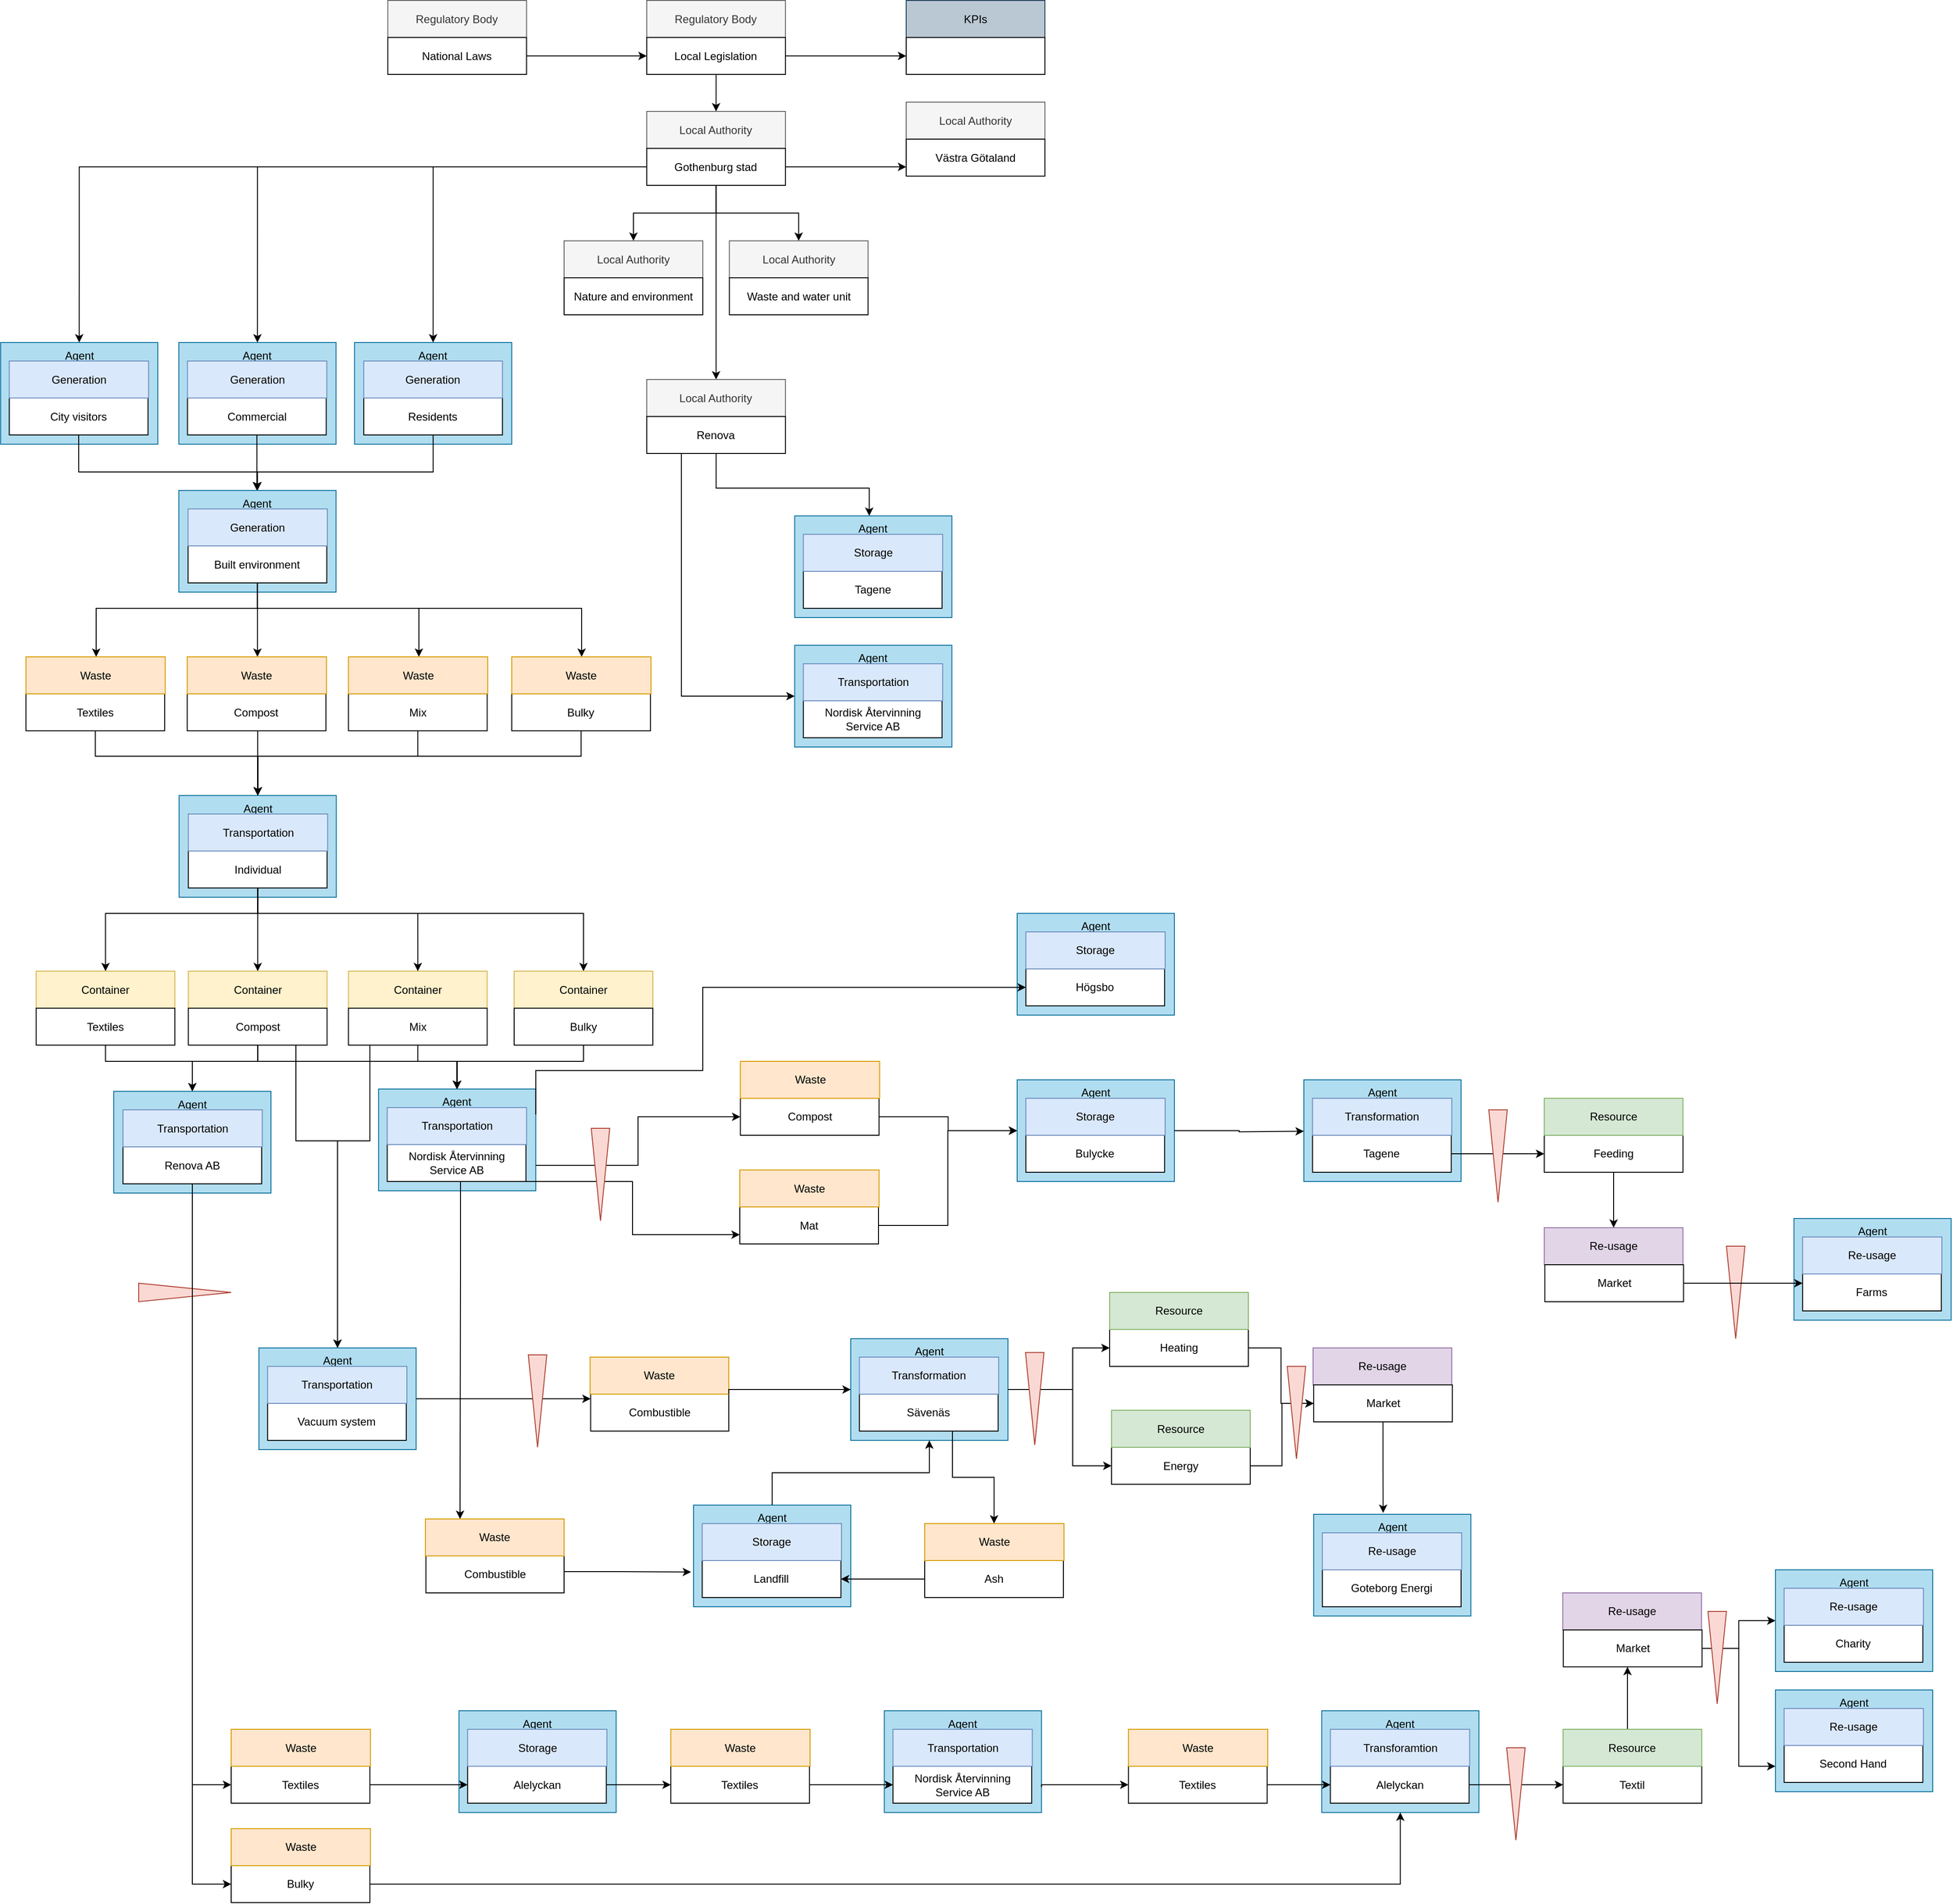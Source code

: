 <mxfile version="13.9.9" type="device"><diagram id="C5RBs43oDa-KdzZeNtuy" name="gote"><mxGraphModel dx="5379" dy="2575" grid="1" gridSize="10" guides="1" tooltips="1" connect="1" arrows="1" fold="1" page="1" pageScale="1" pageWidth="827" pageHeight="1169" math="0" shadow="0"><root><mxCell id="WIyWlLk6GJQsqaUBKTNV-0"/><mxCell id="WIyWlLk6GJQsqaUBKTNV-1" parent="WIyWlLk6GJQsqaUBKTNV-0"/><mxCell id="p03Hnv6CAL76CgvEwwgC-0" value="Agent" style="rounded=0;whiteSpace=wrap;html=1;fillColor=#b1ddf0;strokeColor=#10739e;verticalAlign=top;" parent="WIyWlLk6GJQsqaUBKTNV-1" vertex="1"><mxGeometry x="-1976.62" y="-727.5" width="170" height="110" as="geometry"/></mxCell><mxCell id="p03Hnv6CAL76CgvEwwgC-1" value="Agent" style="rounded=0;whiteSpace=wrap;html=1;fillColor=#b1ddf0;strokeColor=#10739e;verticalAlign=top;" parent="WIyWlLk6GJQsqaUBKTNV-1" vertex="1"><mxGeometry x="-2166.62" y="-727.5" width="170" height="110" as="geometry"/></mxCell><mxCell id="p03Hnv6CAL76CgvEwwgC-2" value="" style="group" parent="WIyWlLk6GJQsqaUBKTNV-1" vertex="1" connectable="0"><mxGeometry x="-1660.62" y="-1097.5" width="160" height="80" as="geometry"/></mxCell><mxCell id="p03Hnv6CAL76CgvEwwgC-3" value="Regulatory Body" style="rounded=0;whiteSpace=wrap;html=1;fillColor=#f5f5f5;strokeColor=#666666;fontColor=#333333;" parent="p03Hnv6CAL76CgvEwwgC-2" vertex="1"><mxGeometry width="150" height="40" as="geometry"/></mxCell><mxCell id="p03Hnv6CAL76CgvEwwgC-4" value="Local Legislation" style="rounded=0;whiteSpace=wrap;html=1;" parent="p03Hnv6CAL76CgvEwwgC-2" vertex="1"><mxGeometry y="40" width="150" height="40" as="geometry"/></mxCell><mxCell id="p03Hnv6CAL76CgvEwwgC-5" value="Local Authority" style="rounded=0;whiteSpace=wrap;html=1;fillColor=#f5f5f5;strokeColor=#666666;fontColor=#333333;" parent="WIyWlLk6GJQsqaUBKTNV-1" vertex="1"><mxGeometry x="-1660.62" y="-977.5" width="150" height="40" as="geometry"/></mxCell><mxCell id="p03Hnv6CAL76CgvEwwgC-6" style="edgeStyle=orthogonalEdgeStyle;rounded=0;orthogonalLoop=1;jettySize=auto;html=1;entryX=0;entryY=0.75;entryDx=0;entryDy=0;" parent="WIyWlLk6GJQsqaUBKTNV-1" source="p03Hnv6CAL76CgvEwwgC-12" target="p03Hnv6CAL76CgvEwwgC-32" edge="1"><mxGeometry relative="1" as="geometry"/></mxCell><mxCell id="p03Hnv6CAL76CgvEwwgC-9" style="edgeStyle=orthogonalEdgeStyle;rounded=0;orthogonalLoop=1;jettySize=auto;html=1;entryX=0.5;entryY=0;entryDx=0;entryDy=0;" parent="WIyWlLk6GJQsqaUBKTNV-1" source="p03Hnv6CAL76CgvEwwgC-12" target="p03Hnv6CAL76CgvEwwgC-1" edge="1"><mxGeometry relative="1" as="geometry"/></mxCell><mxCell id="p03Hnv6CAL76CgvEwwgC-10" style="edgeStyle=orthogonalEdgeStyle;rounded=0;orthogonalLoop=1;jettySize=auto;html=1;entryX=0.5;entryY=0;entryDx=0;entryDy=0;" parent="WIyWlLk6GJQsqaUBKTNV-1" source="p03Hnv6CAL76CgvEwwgC-12" target="p03Hnv6CAL76CgvEwwgC-0" edge="1"><mxGeometry relative="1" as="geometry"/></mxCell><mxCell id="p03Hnv6CAL76CgvEwwgC-159" style="edgeStyle=orthogonalEdgeStyle;rounded=0;orthogonalLoop=1;jettySize=auto;html=1;entryX=0.5;entryY=0;entryDx=0;entryDy=0;" parent="WIyWlLk6GJQsqaUBKTNV-1" source="p03Hnv6CAL76CgvEwwgC-12" target="p03Hnv6CAL76CgvEwwgC-156" edge="1"><mxGeometry relative="1" as="geometry"/></mxCell><mxCell id="p03Hnv6CAL76CgvEwwgC-222" style="edgeStyle=orthogonalEdgeStyle;rounded=0;orthogonalLoop=1;jettySize=auto;html=1;" parent="WIyWlLk6GJQsqaUBKTNV-1" source="p03Hnv6CAL76CgvEwwgC-12" target="p03Hnv6CAL76CgvEwwgC-34" edge="1"><mxGeometry relative="1" as="geometry"/></mxCell><mxCell id="mReAFxJXC_BkwQA9mlH0-4" style="edgeStyle=orthogonalEdgeStyle;rounded=0;orthogonalLoop=1;jettySize=auto;html=1;" edge="1" parent="WIyWlLk6GJQsqaUBKTNV-1" source="p03Hnv6CAL76CgvEwwgC-12" target="mReAFxJXC_BkwQA9mlH0-1"><mxGeometry relative="1" as="geometry"/></mxCell><mxCell id="mReAFxJXC_BkwQA9mlH0-66" style="edgeStyle=orthogonalEdgeStyle;rounded=0;orthogonalLoop=1;jettySize=auto;html=1;entryX=0.5;entryY=0;entryDx=0;entryDy=0;" edge="1" parent="WIyWlLk6GJQsqaUBKTNV-1" source="p03Hnv6CAL76CgvEwwgC-12" target="mReAFxJXC_BkwQA9mlH0-61"><mxGeometry relative="1" as="geometry"/></mxCell><mxCell id="p03Hnv6CAL76CgvEwwgC-12" value="Gothenburg stad" style="rounded=0;whiteSpace=wrap;html=1;" parent="WIyWlLk6GJQsqaUBKTNV-1" vertex="1"><mxGeometry x="-1660.62" y="-937.5" width="150" height="40" as="geometry"/></mxCell><mxCell id="p03Hnv6CAL76CgvEwwgC-13" value="" style="group" parent="WIyWlLk6GJQsqaUBKTNV-1" vertex="1" connectable="0"><mxGeometry x="-1940.62" y="-1097.5" width="150" height="80" as="geometry"/></mxCell><mxCell id="p03Hnv6CAL76CgvEwwgC-14" value="Regulatory Body" style="rounded=0;whiteSpace=wrap;html=1;fillColor=#f5f5f5;strokeColor=#666666;fontColor=#333333;" parent="p03Hnv6CAL76CgvEwwgC-13" vertex="1"><mxGeometry width="150" height="40" as="geometry"/></mxCell><mxCell id="p03Hnv6CAL76CgvEwwgC-15" value="National Laws" style="rounded=0;whiteSpace=wrap;html=1;" parent="p03Hnv6CAL76CgvEwwgC-13" vertex="1"><mxGeometry y="40" width="150" height="40" as="geometry"/></mxCell><mxCell id="p03Hnv6CAL76CgvEwwgC-16" value="KPIs" style="rounded=0;whiteSpace=wrap;html=1;fillColor=#bac8d3;strokeColor=#23445d;" parent="WIyWlLk6GJQsqaUBKTNV-1" vertex="1"><mxGeometry x="-1380" y="-1097.5" width="150" height="40" as="geometry"/></mxCell><mxCell id="p03Hnv6CAL76CgvEwwgC-17" value="" style="rounded=0;whiteSpace=wrap;html=1;" parent="WIyWlLk6GJQsqaUBKTNV-1" vertex="1"><mxGeometry x="-1380" y="-1057.5" width="150" height="40" as="geometry"/></mxCell><mxCell id="p03Hnv6CAL76CgvEwwgC-18" style="edgeStyle=orthogonalEdgeStyle;rounded=0;orthogonalLoop=1;jettySize=auto;html=1;" parent="WIyWlLk6GJQsqaUBKTNV-1" source="p03Hnv6CAL76CgvEwwgC-15" target="p03Hnv6CAL76CgvEwwgC-4" edge="1"><mxGeometry relative="1" as="geometry"/></mxCell><mxCell id="p03Hnv6CAL76CgvEwwgC-19" style="edgeStyle=orthogonalEdgeStyle;rounded=0;orthogonalLoop=1;jettySize=auto;html=1;" parent="WIyWlLk6GJQsqaUBKTNV-1" source="p03Hnv6CAL76CgvEwwgC-4" target="p03Hnv6CAL76CgvEwwgC-17" edge="1"><mxGeometry relative="1" as="geometry"/></mxCell><mxCell id="p03Hnv6CAL76CgvEwwgC-20" style="edgeStyle=orthogonalEdgeStyle;rounded=0;orthogonalLoop=1;jettySize=auto;html=1;" parent="WIyWlLk6GJQsqaUBKTNV-1" source="p03Hnv6CAL76CgvEwwgC-4" target="p03Hnv6CAL76CgvEwwgC-5" edge="1"><mxGeometry relative="1" as="geometry"/></mxCell><mxCell id="p03Hnv6CAL76CgvEwwgC-30" value="Local Authority" style="rounded=0;whiteSpace=wrap;html=1;fillColor=#f5f5f5;strokeColor=#666666;fontColor=#333333;" parent="WIyWlLk6GJQsqaUBKTNV-1" vertex="1"><mxGeometry x="-1380" y="-987.5" width="150" height="40" as="geometry"/></mxCell><mxCell id="p03Hnv6CAL76CgvEwwgC-32" value="Västra Götaland" style="rounded=0;whiteSpace=wrap;html=1;" parent="WIyWlLk6GJQsqaUBKTNV-1" vertex="1"><mxGeometry x="-1380" y="-947.5" width="150" height="40" as="geometry"/></mxCell><mxCell id="p03Hnv6CAL76CgvEwwgC-33" value="" style="group" parent="WIyWlLk6GJQsqaUBKTNV-1" vertex="1" connectable="0"><mxGeometry x="-1571.26" y="-837.5" width="150" height="80" as="geometry"/></mxCell><mxCell id="p03Hnv6CAL76CgvEwwgC-34" value="Local Authority" style="rounded=0;whiteSpace=wrap;html=1;fillColor=#f5f5f5;strokeColor=#666666;fontColor=#333333;" parent="p03Hnv6CAL76CgvEwwgC-33" vertex="1"><mxGeometry width="150" height="40" as="geometry"/></mxCell><mxCell id="p03Hnv6CAL76CgvEwwgC-35" value="Waste and water unit" style="rounded=0;whiteSpace=wrap;html=1;" parent="p03Hnv6CAL76CgvEwwgC-33" vertex="1"><mxGeometry y="40" width="150" height="40" as="geometry"/></mxCell><mxCell id="mReAFxJXC_BkwQA9mlH0-19" style="edgeStyle=orthogonalEdgeStyle;rounded=0;orthogonalLoop=1;jettySize=auto;html=1;entryX=0.5;entryY=0;entryDx=0;entryDy=0;" edge="1" parent="WIyWlLk6GJQsqaUBKTNV-1" source="p03Hnv6CAL76CgvEwwgC-37" target="p03Hnv6CAL76CgvEwwgC-47"><mxGeometry relative="1" as="geometry"><Array as="points"><mxPoint x="-1891.33" y="-587.5"/><mxPoint x="-2081.33" y="-587.5"/></Array></mxGeometry></mxCell><mxCell id="p03Hnv6CAL76CgvEwwgC-37" value="Residents" style="rounded=0;whiteSpace=wrap;html=1;" parent="WIyWlLk6GJQsqaUBKTNV-1" vertex="1"><mxGeometry x="-1966.62" y="-667.5" width="150" height="40" as="geometry"/></mxCell><mxCell id="p03Hnv6CAL76CgvEwwgC-38" value="Generation" style="rounded=0;whiteSpace=wrap;html=1;fillColor=#dae8fc;strokeColor=#6c8ebf;" parent="WIyWlLk6GJQsqaUBKTNV-1" vertex="1"><mxGeometry x="-1966.62" y="-707.5" width="150" height="40" as="geometry"/></mxCell><mxCell id="mReAFxJXC_BkwQA9mlH0-20" style="edgeStyle=orthogonalEdgeStyle;rounded=0;orthogonalLoop=1;jettySize=auto;html=1;" edge="1" parent="WIyWlLk6GJQsqaUBKTNV-1" source="p03Hnv6CAL76CgvEwwgC-40"><mxGeometry relative="1" as="geometry"><mxPoint x="-2082.24" y="-567.5" as="targetPoint"/></mxGeometry></mxCell><mxCell id="p03Hnv6CAL76CgvEwwgC-40" value="Commercial" style="rounded=0;whiteSpace=wrap;html=1;" parent="WIyWlLk6GJQsqaUBKTNV-1" vertex="1"><mxGeometry x="-2157.24" y="-667.5" width="150" height="40" as="geometry"/></mxCell><mxCell id="p03Hnv6CAL76CgvEwwgC-41" value="Generation" style="rounded=0;whiteSpace=wrap;html=1;fillColor=#dae8fc;strokeColor=#6c8ebf;" parent="WIyWlLk6GJQsqaUBKTNV-1" vertex="1"><mxGeometry x="-2157.24" y="-707.5" width="150.62" height="40" as="geometry"/></mxCell><mxCell id="p03Hnv6CAL76CgvEwwgC-47" value="Agent" style="rounded=0;whiteSpace=wrap;html=1;fillColor=#b1ddf0;strokeColor=#10739e;verticalAlign=top;" parent="WIyWlLk6GJQsqaUBKTNV-1" vertex="1"><mxGeometry x="-2166.62" y="-567.5" width="170" height="110" as="geometry"/></mxCell><mxCell id="mReAFxJXC_BkwQA9mlH0-21" style="edgeStyle=orthogonalEdgeStyle;rounded=0;orthogonalLoop=1;jettySize=auto;html=1;" edge="1" parent="WIyWlLk6GJQsqaUBKTNV-1" source="p03Hnv6CAL76CgvEwwgC-48" target="mReAFxJXC_BkwQA9mlH0-15"><mxGeometry relative="1" as="geometry"><Array as="points"><mxPoint x="-2082" y="-440"/><mxPoint x="-2256" y="-440"/></Array></mxGeometry></mxCell><mxCell id="mReAFxJXC_BkwQA9mlH0-22" style="edgeStyle=orthogonalEdgeStyle;rounded=0;orthogonalLoop=1;jettySize=auto;html=1;" edge="1" parent="WIyWlLk6GJQsqaUBKTNV-1" source="p03Hnv6CAL76CgvEwwgC-48" target="p03Hnv6CAL76CgvEwwgC-165"><mxGeometry relative="1" as="geometry"><Array as="points"><mxPoint x="-2082" y="-440"/><mxPoint x="-1907" y="-440"/></Array></mxGeometry></mxCell><mxCell id="mReAFxJXC_BkwQA9mlH0-23" style="edgeStyle=orthogonalEdgeStyle;rounded=0;orthogonalLoop=1;jettySize=auto;html=1;" edge="1" parent="WIyWlLk6GJQsqaUBKTNV-1" source="p03Hnv6CAL76CgvEwwgC-48" target="p03Hnv6CAL76CgvEwwgC-348"><mxGeometry relative="1" as="geometry"><Array as="points"><mxPoint x="-2082" y="-410"/><mxPoint x="-2082" y="-410"/></Array></mxGeometry></mxCell><mxCell id="mReAFxJXC_BkwQA9mlH0-52" style="edgeStyle=orthogonalEdgeStyle;rounded=0;orthogonalLoop=1;jettySize=auto;html=1;" edge="1" parent="WIyWlLk6GJQsqaUBKTNV-1" source="p03Hnv6CAL76CgvEwwgC-48" target="mReAFxJXC_BkwQA9mlH0-50"><mxGeometry relative="1" as="geometry"><Array as="points"><mxPoint x="-2082" y="-440"/><mxPoint x="-1731" y="-440"/></Array></mxGeometry></mxCell><mxCell id="p03Hnv6CAL76CgvEwwgC-48" value="Built environment" style="rounded=0;whiteSpace=wrap;html=1;" parent="WIyWlLk6GJQsqaUBKTNV-1" vertex="1"><mxGeometry x="-2156.62" y="-507.5" width="150" height="40" as="geometry"/></mxCell><mxCell id="p03Hnv6CAL76CgvEwwgC-49" value="Generation" style="rounded=0;whiteSpace=wrap;html=1;fillColor=#dae8fc;strokeColor=#6c8ebf;" parent="WIyWlLk6GJQsqaUBKTNV-1" vertex="1"><mxGeometry x="-2156.62" y="-547.5" width="150.62" height="40" as="geometry"/></mxCell><mxCell id="p03Hnv6CAL76CgvEwwgC-124" value="" style="triangle;whiteSpace=wrap;html=1;fillColor=#fad9d5;strokeColor=#ae4132;" parent="WIyWlLk6GJQsqaUBKTNV-1" vertex="1"><mxGeometry x="-2210" y="290" width="100" height="20" as="geometry"/></mxCell><mxCell id="p03Hnv6CAL76CgvEwwgC-156" value="Agent" style="rounded=0;whiteSpace=wrap;html=1;fillColor=#b1ddf0;strokeColor=#10739e;verticalAlign=top;" parent="WIyWlLk6GJQsqaUBKTNV-1" vertex="1"><mxGeometry x="-2359.33" y="-727.5" width="170" height="110" as="geometry"/></mxCell><mxCell id="mReAFxJXC_BkwQA9mlH0-18" style="edgeStyle=orthogonalEdgeStyle;rounded=0;orthogonalLoop=1;jettySize=auto;html=1;entryX=0.5;entryY=0;entryDx=0;entryDy=0;" edge="1" parent="WIyWlLk6GJQsqaUBKTNV-1" source="p03Hnv6CAL76CgvEwwgC-157" target="p03Hnv6CAL76CgvEwwgC-47"><mxGeometry relative="1" as="geometry"><Array as="points"><mxPoint x="-2275.33" y="-587.5"/><mxPoint x="-2081.33" y="-587.5"/></Array></mxGeometry></mxCell><mxCell id="p03Hnv6CAL76CgvEwwgC-157" value="City visitors" style="rounded=0;whiteSpace=wrap;html=1;" parent="WIyWlLk6GJQsqaUBKTNV-1" vertex="1"><mxGeometry x="-2349.95" y="-667.5" width="150" height="40" as="geometry"/></mxCell><mxCell id="p03Hnv6CAL76CgvEwwgC-158" value="Generation" style="rounded=0;whiteSpace=wrap;html=1;fillColor=#dae8fc;strokeColor=#6c8ebf;" parent="WIyWlLk6GJQsqaUBKTNV-1" vertex="1"><mxGeometry x="-2349.95" y="-707.5" width="150.62" height="40" as="geometry"/></mxCell><mxCell id="mReAFxJXC_BkwQA9mlH0-29" style="edgeStyle=orthogonalEdgeStyle;rounded=0;orthogonalLoop=1;jettySize=auto;html=1;" edge="1" parent="WIyWlLk6GJQsqaUBKTNV-1" source="p03Hnv6CAL76CgvEwwgC-164" target="RU2qf0er4-iH85beqSWu-0"><mxGeometry relative="1" as="geometry"><Array as="points"><mxPoint x="-1908" y="-280"/><mxPoint x="-2081" y="-280"/></Array></mxGeometry></mxCell><mxCell id="p03Hnv6CAL76CgvEwwgC-164" value="Mix" style="rounded=0;whiteSpace=wrap;html=1;" parent="WIyWlLk6GJQsqaUBKTNV-1" vertex="1"><mxGeometry x="-1983.17" y="-347.5" width="150" height="40" as="geometry"/></mxCell><mxCell id="p03Hnv6CAL76CgvEwwgC-165" value="Waste" style="rounded=0;whiteSpace=wrap;html=1;fillColor=#ffe6cc;strokeColor=#d79b00;" parent="WIyWlLk6GJQsqaUBKTNV-1" vertex="1"><mxGeometry x="-1983.17" y="-387.5" width="150.62" height="40" as="geometry"/></mxCell><mxCell id="p03Hnv6CAL76CgvEwwgC-191" value="Container" style="rounded=0;whiteSpace=wrap;html=1;fillColor=#fff2cc;strokeColor=#d6b656;" parent="WIyWlLk6GJQsqaUBKTNV-1" vertex="1"><mxGeometry x="-1983.17" y="-47.5" width="150" height="40" as="geometry"/></mxCell><mxCell id="mReAFxJXC_BkwQA9mlH0-75" style="edgeStyle=orthogonalEdgeStyle;rounded=0;orthogonalLoop=1;jettySize=auto;html=1;" edge="1" parent="WIyWlLk6GJQsqaUBKTNV-1" source="p03Hnv6CAL76CgvEwwgC-192" target="mReAFxJXC_BkwQA9mlH0-46"><mxGeometry relative="1" as="geometry"><Array as="points"><mxPoint x="-1908" y="50"/><mxPoint x="-1866" y="50"/></Array></mxGeometry></mxCell><mxCell id="mReAFxJXC_BkwQA9mlH0-103" style="edgeStyle=orthogonalEdgeStyle;rounded=0;orthogonalLoop=1;jettySize=auto;html=1;exitX=0.25;exitY=1;exitDx=0;exitDy=0;entryX=0.5;entryY=0;entryDx=0;entryDy=0;" edge="1" parent="WIyWlLk6GJQsqaUBKTNV-1" source="p03Hnv6CAL76CgvEwwgC-192" target="mReAFxJXC_BkwQA9mlH0-96"><mxGeometry relative="1" as="geometry"><Array as="points"><mxPoint x="-1960" y="33"/><mxPoint x="-1960" y="136"/><mxPoint x="-1995" y="136"/></Array></mxGeometry></mxCell><mxCell id="p03Hnv6CAL76CgvEwwgC-192" value="Mix" style="rounded=0;whiteSpace=wrap;html=1;" parent="WIyWlLk6GJQsqaUBKTNV-1" vertex="1"><mxGeometry x="-1983.17" y="-7.5" width="150" height="40" as="geometry"/></mxCell><mxCell id="mReAFxJXC_BkwQA9mlH0-27" style="edgeStyle=orthogonalEdgeStyle;rounded=0;orthogonalLoop=1;jettySize=auto;html=1;entryX=0.5;entryY=0;entryDx=0;entryDy=0;" edge="1" parent="WIyWlLk6GJQsqaUBKTNV-1" source="p03Hnv6CAL76CgvEwwgC-347" target="RU2qf0er4-iH85beqSWu-0"><mxGeometry relative="1" as="geometry"><Array as="points"><mxPoint x="-2081.33" y="-287.5"/><mxPoint x="-2081.33" y="-287.5"/></Array></mxGeometry></mxCell><mxCell id="p03Hnv6CAL76CgvEwwgC-347" value="Compost" style="rounded=0;whiteSpace=wrap;html=1;" parent="WIyWlLk6GJQsqaUBKTNV-1" vertex="1"><mxGeometry x="-2157.55" y="-347.5" width="150" height="40" as="geometry"/></mxCell><mxCell id="p03Hnv6CAL76CgvEwwgC-348" value="Waste" style="rounded=0;whiteSpace=wrap;html=1;fillColor=#ffe6cc;strokeColor=#d79b00;" parent="WIyWlLk6GJQsqaUBKTNV-1" vertex="1"><mxGeometry x="-2157.55" y="-387.5" width="150.62" height="40" as="geometry"/></mxCell><mxCell id="RU2qf0er4-iH85beqSWu-0" value="Agent" style="rounded=0;whiteSpace=wrap;html=1;fillColor=#b1ddf0;strokeColor=#10739e;verticalAlign=top;" parent="WIyWlLk6GJQsqaUBKTNV-1" vertex="1"><mxGeometry x="-2166.31" y="-237.5" width="170" height="110" as="geometry"/></mxCell><mxCell id="mReAFxJXC_BkwQA9mlH0-13" style="edgeStyle=orthogonalEdgeStyle;rounded=0;orthogonalLoop=1;jettySize=auto;html=1;entryX=0.5;entryY=0;entryDx=0;entryDy=0;" edge="1" parent="WIyWlLk6GJQsqaUBKTNV-1" source="RU2qf0er4-iH85beqSWu-1" target="p03Hnv6CAL76CgvEwwgC-191"><mxGeometry relative="1" as="geometry"><Array as="points"><mxPoint x="-2081" y="-110"/><mxPoint x="-1908" y="-110"/></Array></mxGeometry></mxCell><mxCell id="mReAFxJXC_BkwQA9mlH0-32" style="edgeStyle=orthogonalEdgeStyle;rounded=0;orthogonalLoop=1;jettySize=auto;html=1;entryX=0.5;entryY=0;entryDx=0;entryDy=0;" edge="1" parent="WIyWlLk6GJQsqaUBKTNV-1" source="RU2qf0er4-iH85beqSWu-1" target="mReAFxJXC_BkwQA9mlH0-30"><mxGeometry relative="1" as="geometry"><Array as="points"><mxPoint x="-2081" y="-110"/><mxPoint x="-2246" y="-110"/></Array></mxGeometry></mxCell><mxCell id="mReAFxJXC_BkwQA9mlH0-33" style="edgeStyle=orthogonalEdgeStyle;rounded=0;orthogonalLoop=1;jettySize=auto;html=1;" edge="1" parent="WIyWlLk6GJQsqaUBKTNV-1" source="RU2qf0er4-iH85beqSWu-1" target="eTMlNNeIWKvsIEqARhte-32"><mxGeometry relative="1" as="geometry"/></mxCell><mxCell id="mReAFxJXC_BkwQA9mlH0-71" style="edgeStyle=orthogonalEdgeStyle;rounded=0;orthogonalLoop=1;jettySize=auto;html=1;" edge="1" parent="WIyWlLk6GJQsqaUBKTNV-1" source="RU2qf0er4-iH85beqSWu-1" target="mReAFxJXC_BkwQA9mlH0-69"><mxGeometry relative="1" as="geometry"><Array as="points"><mxPoint x="-2081" y="-110"/><mxPoint x="-1729" y="-110"/></Array></mxGeometry></mxCell><mxCell id="RU2qf0er4-iH85beqSWu-1" value="Individual" style="rounded=0;whiteSpace=wrap;html=1;" parent="WIyWlLk6GJQsqaUBKTNV-1" vertex="1"><mxGeometry x="-2156.31" y="-177.5" width="150" height="40" as="geometry"/></mxCell><mxCell id="RU2qf0er4-iH85beqSWu-2" value="Transportation" style="rounded=0;whiteSpace=wrap;html=1;fillColor=#dae8fc;strokeColor=#6c8ebf;" parent="WIyWlLk6GJQsqaUBKTNV-1" vertex="1"><mxGeometry x="-2156.31" y="-217.5" width="150.62" height="40" as="geometry"/></mxCell><mxCell id="eTMlNNeIWKvsIEqARhte-32" value="Container" style="rounded=0;whiteSpace=wrap;html=1;fillColor=#fff2cc;strokeColor=#d6b656;" parent="WIyWlLk6GJQsqaUBKTNV-1" vertex="1"><mxGeometry x="-2156.31" y="-47.5" width="150" height="40" as="geometry"/></mxCell><mxCell id="mReAFxJXC_BkwQA9mlH0-73" style="edgeStyle=orthogonalEdgeStyle;rounded=0;orthogonalLoop=1;jettySize=auto;html=1;entryX=0.5;entryY=0;entryDx=0;entryDy=0;" edge="1" parent="WIyWlLk6GJQsqaUBKTNV-1" source="eTMlNNeIWKvsIEqARhte-33" target="mReAFxJXC_BkwQA9mlH0-46"><mxGeometry relative="1" as="geometry"><Array as="points"><mxPoint x="-2081" y="50"/><mxPoint x="-1866" y="50"/></Array></mxGeometry></mxCell><mxCell id="mReAFxJXC_BkwQA9mlH0-101" style="edgeStyle=orthogonalEdgeStyle;rounded=0;orthogonalLoop=1;jettySize=auto;html=1;" edge="1" parent="WIyWlLk6GJQsqaUBKTNV-1" source="eTMlNNeIWKvsIEqARhte-33" target="p03Hnv6CAL76CgvEwwgC-216"><mxGeometry relative="1" as="geometry"><Array as="points"><mxPoint x="-2081" y="50"/><mxPoint x="-2152" y="50"/></Array></mxGeometry></mxCell><mxCell id="mReAFxJXC_BkwQA9mlH0-102" style="edgeStyle=orthogonalEdgeStyle;rounded=0;orthogonalLoop=1;jettySize=auto;html=1;" edge="1" parent="WIyWlLk6GJQsqaUBKTNV-1" source="eTMlNNeIWKvsIEqARhte-33" target="mReAFxJXC_BkwQA9mlH0-96"><mxGeometry relative="1" as="geometry"><Array as="points"><mxPoint x="-2040" y="136"/><mxPoint x="-1995" y="136"/></Array></mxGeometry></mxCell><mxCell id="eTMlNNeIWKvsIEqARhte-33" value="Compost" style="rounded=0;whiteSpace=wrap;html=1;" parent="WIyWlLk6GJQsqaUBKTNV-1" vertex="1"><mxGeometry x="-2156.31" y="-7.5" width="150" height="40" as="geometry"/></mxCell><mxCell id="mReAFxJXC_BkwQA9mlH0-177" style="edgeStyle=orthogonalEdgeStyle;rounded=0;orthogonalLoop=1;jettySize=auto;html=1;entryX=0;entryY=0.5;entryDx=0;entryDy=0;" edge="1" parent="WIyWlLk6GJQsqaUBKTNV-1" source="_5HpDdMh_BHayi7mUb9g-23" target="p03Hnv6CAL76CgvEwwgC-273"><mxGeometry relative="1" as="geometry"/></mxCell><mxCell id="_5HpDdMh_BHayi7mUb9g-23" value="Mat" style="rounded=0;whiteSpace=wrap;html=1;" parent="WIyWlLk6GJQsqaUBKTNV-1" vertex="1"><mxGeometry x="-1560.0" y="207.5" width="150" height="40" as="geometry"/></mxCell><mxCell id="_5HpDdMh_BHayi7mUb9g-24" value="Waste" style="rounded=0;whiteSpace=wrap;html=1;fillColor=#ffe6cc;strokeColor=#d79b00;" parent="WIyWlLk6GJQsqaUBKTNV-1" vertex="1"><mxGeometry x="-1560.0" y="167.5" width="150.62" height="40" as="geometry"/></mxCell><mxCell id="mReAFxJXC_BkwQA9mlH0-176" style="edgeStyle=orthogonalEdgeStyle;rounded=0;orthogonalLoop=1;jettySize=auto;html=1;entryX=0;entryY=0.5;entryDx=0;entryDy=0;" edge="1" parent="WIyWlLk6GJQsqaUBKTNV-1" source="_5HpDdMh_BHayi7mUb9g-25" target="p03Hnv6CAL76CgvEwwgC-273"><mxGeometry relative="1" as="geometry"/></mxCell><mxCell id="_5HpDdMh_BHayi7mUb9g-25" value="Compost" style="rounded=0;whiteSpace=wrap;html=1;" parent="WIyWlLk6GJQsqaUBKTNV-1" vertex="1"><mxGeometry x="-1559.38" y="90" width="150" height="40" as="geometry"/></mxCell><mxCell id="_5HpDdMh_BHayi7mUb9g-26" value="Waste" style="rounded=0;whiteSpace=wrap;html=1;fillColor=#ffe6cc;strokeColor=#d79b00;" parent="WIyWlLk6GJQsqaUBKTNV-1" vertex="1"><mxGeometry x="-1559.38" y="50" width="150.62" height="40" as="geometry"/></mxCell><mxCell id="zvfdUH8zhtzc3hvKVOrB-14" value="Agent" style="rounded=0;whiteSpace=wrap;html=1;fillColor=#b1ddf0;strokeColor=#10739e;verticalAlign=top;" parent="WIyWlLk6GJQsqaUBKTNV-1" vertex="1"><mxGeometry x="-1863.69" y="752.5" width="170" height="110" as="geometry"/></mxCell><mxCell id="zvfdUH8zhtzc3hvKVOrB-30" style="edgeStyle=orthogonalEdgeStyle;rounded=0;orthogonalLoop=1;jettySize=auto;html=1;entryX=0;entryY=0.5;entryDx=0;entryDy=0;" parent="WIyWlLk6GJQsqaUBKTNV-1" source="zvfdUH8zhtzc3hvKVOrB-15" target="zvfdUH8zhtzc3hvKVOrB-18" edge="1"><mxGeometry relative="1" as="geometry"/></mxCell><mxCell id="zvfdUH8zhtzc3hvKVOrB-15" value="&lt;span style=&quot;text-align: left&quot;&gt;Alelyckan&lt;/span&gt;" style="rounded=0;whiteSpace=wrap;html=1;" parent="WIyWlLk6GJQsqaUBKTNV-1" vertex="1"><mxGeometry x="-1854.31" y="812.5" width="150" height="40" as="geometry"/></mxCell><mxCell id="zvfdUH8zhtzc3hvKVOrB-16" value="Storage" style="rounded=0;whiteSpace=wrap;html=1;fillColor=#dae8fc;strokeColor=#6c8ebf;" parent="WIyWlLk6GJQsqaUBKTNV-1" vertex="1"><mxGeometry x="-1854.31" y="772.5" width="150.62" height="40" as="geometry"/></mxCell><mxCell id="zvfdUH8zhtzc3hvKVOrB-18" value="Textiles" style="rounded=0;whiteSpace=wrap;html=1;" parent="WIyWlLk6GJQsqaUBKTNV-1" vertex="1"><mxGeometry x="-1634.6" y="812.5" width="150" height="40" as="geometry"/></mxCell><mxCell id="zvfdUH8zhtzc3hvKVOrB-19" value="Waste" style="rounded=0;whiteSpace=wrap;html=1;fillColor=#ffe6cc;strokeColor=#d79b00;" parent="WIyWlLk6GJQsqaUBKTNV-1" vertex="1"><mxGeometry x="-1634.6" y="772.5" width="150.62" height="40" as="geometry"/></mxCell><mxCell id="zvfdUH8zhtzc3hvKVOrB-21" value="Agent" style="rounded=0;whiteSpace=wrap;html=1;fillColor=#b1ddf0;strokeColor=#10739e;verticalAlign=top;" parent="WIyWlLk6GJQsqaUBKTNV-1" vertex="1"><mxGeometry x="-1403.69" y="752.5" width="170" height="110" as="geometry"/></mxCell><mxCell id="zvfdUH8zhtzc3hvKVOrB-36" style="edgeStyle=orthogonalEdgeStyle;rounded=0;orthogonalLoop=1;jettySize=auto;html=1;entryX=0;entryY=0.5;entryDx=0;entryDy=0;exitX=1;exitY=0.75;exitDx=0;exitDy=0;" parent="WIyWlLk6GJQsqaUBKTNV-1" source="zvfdUH8zhtzc3hvKVOrB-21" target="zvfdUH8zhtzc3hvKVOrB-33" edge="1"><mxGeometry relative="1" as="geometry"><mxPoint x="-1184.69" y="832.5" as="sourcePoint"/><Array as="points"><mxPoint x="-1234" y="833"/></Array></mxGeometry></mxCell><mxCell id="zvfdUH8zhtzc3hvKVOrB-22" value="Nordisk Återvinning&lt;br&gt;Service AB" style="rounded=0;whiteSpace=wrap;html=1;" parent="WIyWlLk6GJQsqaUBKTNV-1" vertex="1"><mxGeometry x="-1394.31" y="812.5" width="150" height="40" as="geometry"/></mxCell><mxCell id="zvfdUH8zhtzc3hvKVOrB-23" value="Transportation" style="rounded=0;whiteSpace=wrap;html=1;fillColor=#dae8fc;strokeColor=#6c8ebf;" parent="WIyWlLk6GJQsqaUBKTNV-1" vertex="1"><mxGeometry x="-1394.31" y="772.5" width="150.62" height="40" as="geometry"/></mxCell><mxCell id="zvfdUH8zhtzc3hvKVOrB-29" style="edgeStyle=orthogonalEdgeStyle;rounded=0;orthogonalLoop=1;jettySize=auto;html=1;" parent="WIyWlLk6GJQsqaUBKTNV-1" source="zvfdUH8zhtzc3hvKVOrB-26" target="zvfdUH8zhtzc3hvKVOrB-15" edge="1"><mxGeometry relative="1" as="geometry"/></mxCell><mxCell id="zvfdUH8zhtzc3hvKVOrB-26" value="Textiles" style="rounded=0;whiteSpace=wrap;html=1;" parent="WIyWlLk6GJQsqaUBKTNV-1" vertex="1"><mxGeometry x="-2110.0" y="812.5" width="150" height="40" as="geometry"/></mxCell><mxCell id="zvfdUH8zhtzc3hvKVOrB-27" value="Waste" style="rounded=0;whiteSpace=wrap;html=1;fillColor=#ffe6cc;strokeColor=#d79b00;" parent="WIyWlLk6GJQsqaUBKTNV-1" vertex="1"><mxGeometry x="-2110.0" y="772.5" width="150.62" height="40" as="geometry"/></mxCell><mxCell id="zvfdUH8zhtzc3hvKVOrB-33" value="Textiles" style="rounded=0;whiteSpace=wrap;html=1;" parent="WIyWlLk6GJQsqaUBKTNV-1" vertex="1"><mxGeometry x="-1139.69" y="812.5" width="150" height="40" as="geometry"/></mxCell><mxCell id="zvfdUH8zhtzc3hvKVOrB-34" value="Waste" style="rounded=0;whiteSpace=wrap;html=1;fillColor=#ffe6cc;strokeColor=#d79b00;" parent="WIyWlLk6GJQsqaUBKTNV-1" vertex="1"><mxGeometry x="-1139.69" y="772.5" width="150.62" height="40" as="geometry"/></mxCell><mxCell id="zvfdUH8zhtzc3hvKVOrB-35" style="edgeStyle=orthogonalEdgeStyle;rounded=0;orthogonalLoop=1;jettySize=auto;html=1;" parent="WIyWlLk6GJQsqaUBKTNV-1" source="zvfdUH8zhtzc3hvKVOrB-18" target="zvfdUH8zhtzc3hvKVOrB-22" edge="1"><mxGeometry relative="1" as="geometry"/></mxCell><mxCell id="zvfdUH8zhtzc3hvKVOrB-40" value="Agent" style="rounded=0;whiteSpace=wrap;html=1;fillColor=#b1ddf0;strokeColor=#10739e;verticalAlign=top;" parent="WIyWlLk6GJQsqaUBKTNV-1" vertex="1"><mxGeometry x="-930.69" y="752.5" width="170" height="110" as="geometry"/></mxCell><mxCell id="zvfdUH8zhtzc3hvKVOrB-46" style="edgeStyle=orthogonalEdgeStyle;rounded=0;orthogonalLoop=1;jettySize=auto;html=1;" parent="WIyWlLk6GJQsqaUBKTNV-1" source="zvfdUH8zhtzc3hvKVOrB-41" target="zvfdUH8zhtzc3hvKVOrB-44" edge="1"><mxGeometry relative="1" as="geometry"/></mxCell><mxCell id="zvfdUH8zhtzc3hvKVOrB-41" value="&lt;span style=&quot;text-align: left&quot;&gt;Alelyckan&lt;/span&gt;" style="rounded=0;whiteSpace=wrap;html=1;" parent="WIyWlLk6GJQsqaUBKTNV-1" vertex="1"><mxGeometry x="-921.31" y="812.5" width="150" height="40" as="geometry"/></mxCell><mxCell id="zvfdUH8zhtzc3hvKVOrB-42" value="Transforamtion" style="rounded=0;whiteSpace=wrap;html=1;fillColor=#dae8fc;strokeColor=#6c8ebf;" parent="WIyWlLk6GJQsqaUBKTNV-1" vertex="1"><mxGeometry x="-921.31" y="772.5" width="150.62" height="40" as="geometry"/></mxCell><mxCell id="zvfdUH8zhtzc3hvKVOrB-44" value="Textil" style="rounded=0;whiteSpace=wrap;html=1;" parent="WIyWlLk6GJQsqaUBKTNV-1" vertex="1"><mxGeometry x="-669.69" y="812.5" width="150" height="40" as="geometry"/></mxCell><mxCell id="mReAFxJXC_BkwQA9mlH0-160" style="edgeStyle=orthogonalEdgeStyle;rounded=0;orthogonalLoop=1;jettySize=auto;html=1;" edge="1" parent="WIyWlLk6GJQsqaUBKTNV-1" source="zvfdUH8zhtzc3hvKVOrB-45" target="p03Hnv6CAL76CgvEwwgC-312"><mxGeometry relative="1" as="geometry"><Array as="points"><mxPoint x="-600" y="739"/><mxPoint x="-600" y="739"/></Array></mxGeometry></mxCell><mxCell id="zvfdUH8zhtzc3hvKVOrB-45" value="Resource" style="rounded=0;whiteSpace=wrap;html=1;fillColor=#d5e8d4;strokeColor=#82b366;" parent="WIyWlLk6GJQsqaUBKTNV-1" vertex="1"><mxGeometry x="-669.69" y="772.5" width="150" height="40" as="geometry"/></mxCell><mxCell id="zvfdUH8zhtzc3hvKVOrB-43" style="edgeStyle=orthogonalEdgeStyle;rounded=0;orthogonalLoop=1;jettySize=auto;html=1;entryX=0;entryY=0.5;entryDx=0;entryDy=0;" parent="WIyWlLk6GJQsqaUBKTNV-1" source="zvfdUH8zhtzc3hvKVOrB-33" target="zvfdUH8zhtzc3hvKVOrB-41" edge="1"><mxGeometry relative="1" as="geometry"/></mxCell><mxCell id="mReAFxJXC_BkwQA9mlH0-0" value="" style="group" vertex="1" connectable="0" parent="WIyWlLk6GJQsqaUBKTNV-1"><mxGeometry x="-1749.97" y="-837.5" width="150" height="80" as="geometry"/></mxCell><mxCell id="mReAFxJXC_BkwQA9mlH0-1" value="Local Authority" style="rounded=0;whiteSpace=wrap;html=1;fillColor=#f5f5f5;strokeColor=#666666;fontColor=#333333;" vertex="1" parent="mReAFxJXC_BkwQA9mlH0-0"><mxGeometry width="150" height="40" as="geometry"/></mxCell><mxCell id="mReAFxJXC_BkwQA9mlH0-2" value="Nature and environment" style="rounded=0;whiteSpace=wrap;html=1;" vertex="1" parent="mReAFxJXC_BkwQA9mlH0-0"><mxGeometry y="40" width="150" height="40" as="geometry"/></mxCell><mxCell id="mReAFxJXC_BkwQA9mlH0-28" style="edgeStyle=orthogonalEdgeStyle;rounded=0;orthogonalLoop=1;jettySize=auto;html=1;entryX=0.5;entryY=0;entryDx=0;entryDy=0;" edge="1" parent="WIyWlLk6GJQsqaUBKTNV-1" source="mReAFxJXC_BkwQA9mlH0-14" target="RU2qf0er4-iH85beqSWu-0"><mxGeometry relative="1" as="geometry"><Array as="points"><mxPoint x="-2257" y="-280"/><mxPoint x="-2081" y="-280"/></Array></mxGeometry></mxCell><mxCell id="mReAFxJXC_BkwQA9mlH0-14" value="Textiles" style="rounded=0;whiteSpace=wrap;html=1;" vertex="1" parent="WIyWlLk6GJQsqaUBKTNV-1"><mxGeometry x="-2331.93" y="-347.5" width="150" height="40" as="geometry"/></mxCell><mxCell id="mReAFxJXC_BkwQA9mlH0-15" value="Waste" style="rounded=0;whiteSpace=wrap;html=1;fillColor=#ffe6cc;strokeColor=#d79b00;" vertex="1" parent="WIyWlLk6GJQsqaUBKTNV-1"><mxGeometry x="-2331.93" y="-387.5" width="150.62" height="40" as="geometry"/></mxCell><mxCell id="mReAFxJXC_BkwQA9mlH0-30" value="Container" style="rounded=0;whiteSpace=wrap;html=1;fillColor=#fff2cc;strokeColor=#d6b656;" vertex="1" parent="WIyWlLk6GJQsqaUBKTNV-1"><mxGeometry x="-2320.88" y="-47.5" width="150" height="40" as="geometry"/></mxCell><mxCell id="mReAFxJXC_BkwQA9mlH0-72" style="edgeStyle=orthogonalEdgeStyle;rounded=0;orthogonalLoop=1;jettySize=auto;html=1;" edge="1" parent="WIyWlLk6GJQsqaUBKTNV-1" source="mReAFxJXC_BkwQA9mlH0-31" target="p03Hnv6CAL76CgvEwwgC-216"><mxGeometry relative="1" as="geometry"><Array as="points"><mxPoint x="-2246" y="50"/><mxPoint x="-2152" y="50"/></Array></mxGeometry></mxCell><mxCell id="mReAFxJXC_BkwQA9mlH0-31" value="Textiles" style="rounded=0;whiteSpace=wrap;html=1;" vertex="1" parent="WIyWlLk6GJQsqaUBKTNV-1"><mxGeometry x="-2320.88" y="-7.5" width="150" height="40" as="geometry"/></mxCell><mxCell id="mReAFxJXC_BkwQA9mlH0-94" style="edgeStyle=orthogonalEdgeStyle;rounded=0;orthogonalLoop=1;jettySize=auto;html=1;entryX=0.5;entryY=0;entryDx=0;entryDy=0;" edge="1" parent="WIyWlLk6GJQsqaUBKTNV-1" source="mReAFxJXC_BkwQA9mlH0-49" target="RU2qf0er4-iH85beqSWu-0"><mxGeometry relative="1" as="geometry"><Array as="points"><mxPoint x="-1732" y="-280"/><mxPoint x="-2081" y="-280"/></Array></mxGeometry></mxCell><mxCell id="mReAFxJXC_BkwQA9mlH0-49" value="Bulky" style="rounded=0;whiteSpace=wrap;html=1;" vertex="1" parent="WIyWlLk6GJQsqaUBKTNV-1"><mxGeometry x="-1806.62" y="-347.5" width="150" height="40" as="geometry"/></mxCell><mxCell id="mReAFxJXC_BkwQA9mlH0-50" value="Waste" style="rounded=0;whiteSpace=wrap;html=1;fillColor=#ffe6cc;strokeColor=#d79b00;" vertex="1" parent="WIyWlLk6GJQsqaUBKTNV-1"><mxGeometry x="-1806.62" y="-387.5" width="150.62" height="40" as="geometry"/></mxCell><mxCell id="mReAFxJXC_BkwQA9mlH0-57" value="" style="group" vertex="1" connectable="0" parent="WIyWlLk6GJQsqaUBKTNV-1"><mxGeometry x="-950" y="70" width="170" height="110" as="geometry"/></mxCell><mxCell id="p03Hnv6CAL76CgvEwwgC-242" value="Agent" style="rounded=0;whiteSpace=wrap;html=1;fillColor=#b1ddf0;strokeColor=#10739e;verticalAlign=top;" parent="mReAFxJXC_BkwQA9mlH0-57" vertex="1"><mxGeometry width="170" height="110" as="geometry"/></mxCell><mxCell id="p03Hnv6CAL76CgvEwwgC-243" value="&lt;span style=&quot;text-align: left&quot;&gt;Tagene&lt;/span&gt;" style="rounded=0;whiteSpace=wrap;html=1;" parent="mReAFxJXC_BkwQA9mlH0-57" vertex="1"><mxGeometry x="9.38" y="60" width="150" height="40" as="geometry"/></mxCell><mxCell id="p03Hnv6CAL76CgvEwwgC-244" value="Transformation" style="rounded=0;whiteSpace=wrap;html=1;fillColor=#dae8fc;strokeColor=#6c8ebf;" parent="mReAFxJXC_BkwQA9mlH0-57" vertex="1"><mxGeometry x="9.38" y="20" width="150.62" height="40" as="geometry"/></mxCell><mxCell id="mReAFxJXC_BkwQA9mlH0-60" value="" style="group" vertex="1" connectable="0" parent="WIyWlLk6GJQsqaUBKTNV-1"><mxGeometry x="-1660.62" y="-687.5" width="150" height="80" as="geometry"/></mxCell><mxCell id="mReAFxJXC_BkwQA9mlH0-61" value="Local Authority" style="rounded=0;whiteSpace=wrap;html=1;fillColor=#f5f5f5;strokeColor=#666666;fontColor=#333333;" vertex="1" parent="mReAFxJXC_BkwQA9mlH0-60"><mxGeometry width="150" height="40" as="geometry"/></mxCell><mxCell id="mReAFxJXC_BkwQA9mlH0-62" value="Renova" style="rounded=0;whiteSpace=wrap;html=1;" vertex="1" parent="mReAFxJXC_BkwQA9mlH0-60"><mxGeometry y="40" width="150" height="40" as="geometry"/></mxCell><mxCell id="mReAFxJXC_BkwQA9mlH0-67" value="" style="group" vertex="1" connectable="0" parent="WIyWlLk6GJQsqaUBKTNV-1"><mxGeometry x="-2237" y="82.5" width="170" height="110" as="geometry"/></mxCell><mxCell id="p03Hnv6CAL76CgvEwwgC-216" value="Agent" style="rounded=0;whiteSpace=wrap;html=1;fillColor=#b1ddf0;strokeColor=#10739e;verticalAlign=top;" parent="mReAFxJXC_BkwQA9mlH0-67" vertex="1"><mxGeometry width="170" height="110" as="geometry"/></mxCell><mxCell id="p03Hnv6CAL76CgvEwwgC-217" value="Renova AB" style="rounded=0;whiteSpace=wrap;html=1;" parent="mReAFxJXC_BkwQA9mlH0-67" vertex="1"><mxGeometry x="10" y="60" width="150" height="40" as="geometry"/></mxCell><mxCell id="p03Hnv6CAL76CgvEwwgC-218" value="Transportation" style="rounded=0;whiteSpace=wrap;html=1;fillColor=#dae8fc;strokeColor=#6c8ebf;" parent="mReAFxJXC_BkwQA9mlH0-67" vertex="1"><mxGeometry x="10" y="20" width="150.62" height="40" as="geometry"/></mxCell><mxCell id="mReAFxJXC_BkwQA9mlH0-68" value="" style="group" vertex="1" connectable="0" parent="WIyWlLk6GJQsqaUBKTNV-1"><mxGeometry x="-1950.62" y="80" width="170" height="110" as="geometry"/></mxCell><mxCell id="mReAFxJXC_BkwQA9mlH0-183" value="" style="group" vertex="1" connectable="0" parent="mReAFxJXC_BkwQA9mlH0-68"><mxGeometry width="170" height="110" as="geometry"/></mxCell><mxCell id="mReAFxJXC_BkwQA9mlH0-46" value="Agent" style="rounded=0;whiteSpace=wrap;html=1;fillColor=#b1ddf0;strokeColor=#10739e;verticalAlign=top;" vertex="1" parent="mReAFxJXC_BkwQA9mlH0-183"><mxGeometry width="170" height="110" as="geometry"/></mxCell><mxCell id="mReAFxJXC_BkwQA9mlH0-47" value="Nordisk Återvinning&lt;br&gt;Service AB" style="rounded=0;whiteSpace=wrap;html=1;" vertex="1" parent="mReAFxJXC_BkwQA9mlH0-183"><mxGeometry x="9.38" y="60" width="150" height="40" as="geometry"/></mxCell><mxCell id="mReAFxJXC_BkwQA9mlH0-48" value="Transportation" style="rounded=0;whiteSpace=wrap;html=1;fillColor=#dae8fc;strokeColor=#6c8ebf;" vertex="1" parent="mReAFxJXC_BkwQA9mlH0-183"><mxGeometry x="9.38" y="20" width="150.62" height="40" as="geometry"/></mxCell><mxCell id="mReAFxJXC_BkwQA9mlH0-69" value="Container" style="rounded=0;whiteSpace=wrap;html=1;fillColor=#fff2cc;strokeColor=#d6b656;" vertex="1" parent="WIyWlLk6GJQsqaUBKTNV-1"><mxGeometry x="-1804.0" y="-47.5" width="150" height="40" as="geometry"/></mxCell><mxCell id="mReAFxJXC_BkwQA9mlH0-74" style="edgeStyle=orthogonalEdgeStyle;rounded=0;orthogonalLoop=1;jettySize=auto;html=1;entryX=0.5;entryY=0;entryDx=0;entryDy=0;" edge="1" parent="WIyWlLk6GJQsqaUBKTNV-1" source="mReAFxJXC_BkwQA9mlH0-70" target="mReAFxJXC_BkwQA9mlH0-46"><mxGeometry relative="1" as="geometry"><Array as="points"><mxPoint x="-1729" y="50"/><mxPoint x="-1866" y="50"/></Array></mxGeometry></mxCell><mxCell id="mReAFxJXC_BkwQA9mlH0-70" value="Bulky" style="rounded=0;whiteSpace=wrap;html=1;" vertex="1" parent="WIyWlLk6GJQsqaUBKTNV-1"><mxGeometry x="-1804.0" y="-7.5" width="150" height="40" as="geometry"/></mxCell><mxCell id="mReAFxJXC_BkwQA9mlH0-77" value="" style="group" vertex="1" connectable="0" parent="WIyWlLk6GJQsqaUBKTNV-1"><mxGeometry x="-1500.62" y="-540" width="170" height="110" as="geometry"/></mxCell><mxCell id="p03Hnv6CAL76CgvEwwgC-264" value="Agent" style="rounded=0;whiteSpace=wrap;html=1;fillColor=#b1ddf0;strokeColor=#10739e;verticalAlign=top;" parent="mReAFxJXC_BkwQA9mlH0-77" vertex="1"><mxGeometry width="170" height="110" as="geometry"/></mxCell><mxCell id="p03Hnv6CAL76CgvEwwgC-265" value="&lt;span style=&quot;text-align: left&quot;&gt;Tagene&lt;/span&gt;" style="rounded=0;whiteSpace=wrap;html=1;" parent="mReAFxJXC_BkwQA9mlH0-77" vertex="1"><mxGeometry x="9.38" y="60" width="150" height="40" as="geometry"/></mxCell><mxCell id="p03Hnv6CAL76CgvEwwgC-266" value="Storage" style="rounded=0;whiteSpace=wrap;html=1;fillColor=#dae8fc;strokeColor=#6c8ebf;" parent="mReAFxJXC_BkwQA9mlH0-77" vertex="1"><mxGeometry x="9.38" y="20" width="150.62" height="40" as="geometry"/></mxCell><mxCell id="mReAFxJXC_BkwQA9mlH0-78" value="" style="group" vertex="1" connectable="0" parent="WIyWlLk6GJQsqaUBKTNV-1"><mxGeometry x="-1440" y="350" width="170" height="110" as="geometry"/></mxCell><mxCell id="p03Hnv6CAL76CgvEwwgC-267" value="Agent" style="rounded=0;whiteSpace=wrap;html=1;fillColor=#b1ddf0;strokeColor=#10739e;verticalAlign=top;" parent="mReAFxJXC_BkwQA9mlH0-78" vertex="1"><mxGeometry width="170" height="110" as="geometry"/></mxCell><mxCell id="p03Hnv6CAL76CgvEwwgC-268" value="&lt;span style=&quot;text-align: left&quot;&gt;Sävenäs&lt;/span&gt;" style="rounded=0;whiteSpace=wrap;html=1;" parent="mReAFxJXC_BkwQA9mlH0-78" vertex="1"><mxGeometry x="9.38" y="60" width="150" height="40" as="geometry"/></mxCell><mxCell id="p03Hnv6CAL76CgvEwwgC-269" value="Transformation" style="rounded=0;whiteSpace=wrap;html=1;fillColor=#dae8fc;strokeColor=#6c8ebf;" parent="mReAFxJXC_BkwQA9mlH0-78" vertex="1"><mxGeometry x="9.38" y="20" width="150.62" height="40" as="geometry"/></mxCell><mxCell id="mReAFxJXC_BkwQA9mlH0-82" value="" style="group" vertex="1" connectable="0" parent="WIyWlLk6GJQsqaUBKTNV-1"><mxGeometry x="-1260" y="-110" width="170" height="110" as="geometry"/></mxCell><mxCell id="p03Hnv6CAL76CgvEwwgC-270" value="Agent" style="rounded=0;whiteSpace=wrap;html=1;fillColor=#b1ddf0;strokeColor=#10739e;verticalAlign=top;" parent="mReAFxJXC_BkwQA9mlH0-82" vertex="1"><mxGeometry width="170" height="110" as="geometry"/></mxCell><mxCell id="p03Hnv6CAL76CgvEwwgC-271" value="&lt;span style=&quot;text-align: left&quot;&gt;Högsbo&lt;/span&gt;" style="rounded=0;whiteSpace=wrap;html=1;" parent="mReAFxJXC_BkwQA9mlH0-82" vertex="1"><mxGeometry x="9.38" y="60" width="150" height="40" as="geometry"/></mxCell><mxCell id="p03Hnv6CAL76CgvEwwgC-272" value="Storage" style="rounded=0;whiteSpace=wrap;html=1;fillColor=#dae8fc;strokeColor=#6c8ebf;" parent="mReAFxJXC_BkwQA9mlH0-82" vertex="1"><mxGeometry x="9.38" y="20" width="150.62" height="40" as="geometry"/></mxCell><mxCell id="mReAFxJXC_BkwQA9mlH0-84" value="" style="group" vertex="1" connectable="0" parent="WIyWlLk6GJQsqaUBKTNV-1"><mxGeometry x="-1260" y="70" width="170" height="110" as="geometry"/></mxCell><mxCell id="p03Hnv6CAL76CgvEwwgC-273" value="Agent" style="rounded=0;whiteSpace=wrap;html=1;fillColor=#b1ddf0;strokeColor=#10739e;verticalAlign=top;" parent="mReAFxJXC_BkwQA9mlH0-84" vertex="1"><mxGeometry width="170" height="110" as="geometry"/></mxCell><mxCell id="p03Hnv6CAL76CgvEwwgC-274" value="&lt;span style=&quot;text-align: left&quot;&gt;Bulycke&lt;/span&gt;" style="rounded=0;whiteSpace=wrap;html=1;" parent="mReAFxJXC_BkwQA9mlH0-84" vertex="1"><mxGeometry x="9.38" y="60" width="150" height="40" as="geometry"/></mxCell><mxCell id="p03Hnv6CAL76CgvEwwgC-275" value="Storage" style="rounded=0;whiteSpace=wrap;html=1;fillColor=#dae8fc;strokeColor=#6c8ebf;" parent="mReAFxJXC_BkwQA9mlH0-84" vertex="1"><mxGeometry x="9.38" y="20" width="150.62" height="40" as="geometry"/></mxCell><mxCell id="mReAFxJXC_BkwQA9mlH0-93" style="edgeStyle=orthogonalEdgeStyle;rounded=0;orthogonalLoop=1;jettySize=auto;html=1;" edge="1" parent="WIyWlLk6GJQsqaUBKTNV-1" source="mReAFxJXC_BkwQA9mlH0-62"><mxGeometry relative="1" as="geometry"><mxPoint x="-1420" y="-540" as="targetPoint"/><Array as="points"><mxPoint x="-1586" y="-570"/><mxPoint x="-1420" y="-570"/></Array></mxGeometry></mxCell><mxCell id="mReAFxJXC_BkwQA9mlH0-95" value="" style="group" vertex="1" connectable="0" parent="WIyWlLk6GJQsqaUBKTNV-1"><mxGeometry x="-2080.0" y="360" width="170" height="110" as="geometry"/></mxCell><mxCell id="mReAFxJXC_BkwQA9mlH0-96" value="Agent" style="rounded=0;whiteSpace=wrap;html=1;fillColor=#b1ddf0;strokeColor=#10739e;verticalAlign=top;" vertex="1" parent="mReAFxJXC_BkwQA9mlH0-95"><mxGeometry width="170" height="110" as="geometry"/></mxCell><mxCell id="mReAFxJXC_BkwQA9mlH0-97" value="Vacuum system" style="rounded=0;whiteSpace=wrap;html=1;" vertex="1" parent="mReAFxJXC_BkwQA9mlH0-95"><mxGeometry x="9.38" y="60" width="150" height="40" as="geometry"/></mxCell><mxCell id="mReAFxJXC_BkwQA9mlH0-98" value="Transportation" style="rounded=0;whiteSpace=wrap;html=1;fillColor=#dae8fc;strokeColor=#6c8ebf;" vertex="1" parent="mReAFxJXC_BkwQA9mlH0-95"><mxGeometry x="9.38" y="20" width="150.62" height="40" as="geometry"/></mxCell><mxCell id="mReAFxJXC_BkwQA9mlH0-107" style="edgeStyle=orthogonalEdgeStyle;rounded=0;orthogonalLoop=1;jettySize=auto;html=1;exitX=1;exitY=0.5;exitDx=0;exitDy=0;" edge="1" parent="WIyWlLk6GJQsqaUBKTNV-1" source="mReAFxJXC_BkwQA9mlH0-96" target="mReAFxJXC_BkwQA9mlH0-105"><mxGeometry relative="1" as="geometry"><mxPoint x="-1740" y="400" as="targetPoint"/><Array as="points"><mxPoint x="-1830" y="415"/><mxPoint x="-1830" y="415"/></Array></mxGeometry></mxCell><mxCell id="mReAFxJXC_BkwQA9mlH0-109" value="" style="group" vertex="1" connectable="0" parent="WIyWlLk6GJQsqaUBKTNV-1"><mxGeometry x="-1721.88" y="370" width="150.62" height="80" as="geometry"/></mxCell><mxCell id="mReAFxJXC_BkwQA9mlH0-111" value="" style="group" vertex="1" connectable="0" parent="mReAFxJXC_BkwQA9mlH0-109"><mxGeometry width="150" height="80" as="geometry"/></mxCell><mxCell id="mReAFxJXC_BkwQA9mlH0-105" value="Combustible" style="rounded=0;whiteSpace=wrap;html=1;" vertex="1" parent="mReAFxJXC_BkwQA9mlH0-111"><mxGeometry x="0.617" y="40" width="149.383" height="40" as="geometry"/></mxCell><mxCell id="mReAFxJXC_BkwQA9mlH0-106" value="Waste" style="rounded=0;whiteSpace=wrap;html=1;fillColor=#ffe6cc;strokeColor=#d79b00;" vertex="1" parent="mReAFxJXC_BkwQA9mlH0-111"><mxGeometry width="150" height="40" as="geometry"/></mxCell><mxCell id="mReAFxJXC_BkwQA9mlH0-112" style="edgeStyle=orthogonalEdgeStyle;rounded=0;orthogonalLoop=1;jettySize=auto;html=1;exitX=1;exitY=1;exitDx=0;exitDy=0;entryX=0;entryY=0.5;entryDx=0;entryDy=0;" edge="1" parent="WIyWlLk6GJQsqaUBKTNV-1" source="mReAFxJXC_BkwQA9mlH0-106" target="p03Hnv6CAL76CgvEwwgC-267"><mxGeometry relative="1" as="geometry"><Array as="points"><mxPoint x="-1572" y="405"/></Array></mxGeometry></mxCell><mxCell id="mReAFxJXC_BkwQA9mlH0-118" value="" style="group" vertex="1" connectable="0" parent="WIyWlLk6GJQsqaUBKTNV-1"><mxGeometry x="-1158" y="427.5" width="150" height="80" as="geometry"/></mxCell><mxCell id="p03Hnv6CAL76CgvEwwgC-285" value="Energy" style="rounded=0;whiteSpace=wrap;html=1;" parent="mReAFxJXC_BkwQA9mlH0-118" vertex="1"><mxGeometry y="40" width="150" height="40" as="geometry"/></mxCell><mxCell id="p03Hnv6CAL76CgvEwwgC-286" value="Resource" style="rounded=0;whiteSpace=wrap;html=1;fillColor=#d5e8d4;strokeColor=#82b366;" parent="mReAFxJXC_BkwQA9mlH0-118" vertex="1"><mxGeometry width="150" height="40" as="geometry"/></mxCell><mxCell id="mReAFxJXC_BkwQA9mlH0-119" value="" style="group" vertex="1" connectable="0" parent="WIyWlLk6GJQsqaUBKTNV-1"><mxGeometry x="-1160" y="300" width="150" height="80" as="geometry"/></mxCell><mxCell id="p03Hnv6CAL76CgvEwwgC-287" value="Heating" style="rounded=0;whiteSpace=wrap;html=1;" parent="mReAFxJXC_BkwQA9mlH0-119" vertex="1"><mxGeometry y="40" width="150" height="40" as="geometry"/></mxCell><mxCell id="p03Hnv6CAL76CgvEwwgC-288" value="Resource" style="rounded=0;whiteSpace=wrap;html=1;fillColor=#d5e8d4;strokeColor=#82b366;" parent="mReAFxJXC_BkwQA9mlH0-119" vertex="1"><mxGeometry width="150" height="40" as="geometry"/></mxCell><mxCell id="mReAFxJXC_BkwQA9mlH0-120" style="edgeStyle=orthogonalEdgeStyle;rounded=0;orthogonalLoop=1;jettySize=auto;html=1;exitX=1;exitY=0.5;exitDx=0;exitDy=0;entryX=0;entryY=0.5;entryDx=0;entryDy=0;" edge="1" parent="WIyWlLk6GJQsqaUBKTNV-1" source="p03Hnv6CAL76CgvEwwgC-267" target="p03Hnv6CAL76CgvEwwgC-287"><mxGeometry relative="1" as="geometry"><Array as="points"><mxPoint x="-1200" y="405"/><mxPoint x="-1200" y="360"/></Array></mxGeometry></mxCell><mxCell id="mReAFxJXC_BkwQA9mlH0-121" style="edgeStyle=orthogonalEdgeStyle;rounded=0;orthogonalLoop=1;jettySize=auto;html=1;entryX=0;entryY=0.5;entryDx=0;entryDy=0;" edge="1" parent="WIyWlLk6GJQsqaUBKTNV-1" source="p03Hnv6CAL76CgvEwwgC-267" target="p03Hnv6CAL76CgvEwwgC-285"><mxGeometry relative="1" as="geometry"><Array as="points"><mxPoint x="-1200" y="405"/><mxPoint x="-1200" y="488"/></Array></mxGeometry></mxCell><mxCell id="mReAFxJXC_BkwQA9mlH0-127" value="" style="group;container=1;" vertex="1" connectable="0" parent="WIyWlLk6GJQsqaUBKTNV-1"><mxGeometry x="-1610" y="530" width="170" height="110" as="geometry"/></mxCell><mxCell id="mReAFxJXC_BkwQA9mlH0-128" value="Agent" style="rounded=0;whiteSpace=wrap;html=1;fillColor=#b1ddf0;strokeColor=#10739e;verticalAlign=top;" vertex="1" parent="mReAFxJXC_BkwQA9mlH0-127"><mxGeometry width="170" height="110" as="geometry"/></mxCell><mxCell id="mReAFxJXC_BkwQA9mlH0-129" value="&lt;span style=&quot;text-align: left&quot;&gt;Landfill&lt;/span&gt;" style="rounded=0;whiteSpace=wrap;html=1;" vertex="1" parent="mReAFxJXC_BkwQA9mlH0-127"><mxGeometry x="9.38" y="60" width="150" height="40" as="geometry"/></mxCell><mxCell id="mReAFxJXC_BkwQA9mlH0-130" value="Storage" style="rounded=0;whiteSpace=wrap;html=1;fillColor=#dae8fc;strokeColor=#6c8ebf;" vertex="1" parent="mReAFxJXC_BkwQA9mlH0-127"><mxGeometry x="9.38" y="20" width="150.62" height="40" as="geometry"/></mxCell><mxCell id="mReAFxJXC_BkwQA9mlH0-131" value="" style="group" vertex="1" connectable="0" parent="WIyWlLk6GJQsqaUBKTNV-1"><mxGeometry x="-1900.0" y="545" width="150.62" height="80" as="geometry"/></mxCell><mxCell id="mReAFxJXC_BkwQA9mlH0-132" value="" style="group" vertex="1" connectable="0" parent="mReAFxJXC_BkwQA9mlH0-131"><mxGeometry width="150" height="80" as="geometry"/></mxCell><mxCell id="mReAFxJXC_BkwQA9mlH0-133" value="Combustible" style="rounded=0;whiteSpace=wrap;html=1;" vertex="1" parent="mReAFxJXC_BkwQA9mlH0-132"><mxGeometry x="0.617" y="40" width="149.383" height="40" as="geometry"/></mxCell><mxCell id="mReAFxJXC_BkwQA9mlH0-134" value="Waste" style="rounded=0;whiteSpace=wrap;html=1;fillColor=#ffe6cc;strokeColor=#d79b00;" vertex="1" parent="mReAFxJXC_BkwQA9mlH0-132"><mxGeometry width="150" height="40" as="geometry"/></mxCell><mxCell id="mReAFxJXC_BkwQA9mlH0-136" style="edgeStyle=orthogonalEdgeStyle;rounded=0;orthogonalLoop=1;jettySize=auto;html=1;entryX=0.25;entryY=0;entryDx=0;entryDy=0;" edge="1" parent="WIyWlLk6GJQsqaUBKTNV-1" source="mReAFxJXC_BkwQA9mlH0-47" target="mReAFxJXC_BkwQA9mlH0-134"><mxGeometry relative="1" as="geometry"><Array as="points"><mxPoint x="-1862" y="280"/><mxPoint x="-1862" y="280"/></Array></mxGeometry></mxCell><mxCell id="mReAFxJXC_BkwQA9mlH0-138" style="edgeStyle=orthogonalEdgeStyle;rounded=0;orthogonalLoop=1;jettySize=auto;html=1;entryX=-0.016;entryY=0.658;entryDx=0;entryDy=0;entryPerimeter=0;" edge="1" parent="WIyWlLk6GJQsqaUBKTNV-1" source="mReAFxJXC_BkwQA9mlH0-133" target="mReAFxJXC_BkwQA9mlH0-128"><mxGeometry relative="1" as="geometry"><mxPoint x="-1620" y="605" as="targetPoint"/><Array as="points"><mxPoint x="-1690" y="602"/><mxPoint x="-1690" y="602"/></Array></mxGeometry></mxCell><mxCell id="mReAFxJXC_BkwQA9mlH0-139" style="edgeStyle=orthogonalEdgeStyle;rounded=0;orthogonalLoop=1;jettySize=auto;html=1;entryX=0.5;entryY=1;entryDx=0;entryDy=0;" edge="1" parent="WIyWlLk6GJQsqaUBKTNV-1" source="mReAFxJXC_BkwQA9mlH0-128" target="p03Hnv6CAL76CgvEwwgC-267"><mxGeometry relative="1" as="geometry"/></mxCell><mxCell id="mReAFxJXC_BkwQA9mlH0-145" value="" style="group" vertex="1" connectable="0" parent="WIyWlLk6GJQsqaUBKTNV-1"><mxGeometry x="-1360.0" y="550" width="150.62" height="80" as="geometry"/></mxCell><mxCell id="mReAFxJXC_BkwQA9mlH0-140" value="Ash" style="rounded=0;whiteSpace=wrap;html=1;" vertex="1" parent="mReAFxJXC_BkwQA9mlH0-145"><mxGeometry y="40" width="150" height="40" as="geometry"/></mxCell><mxCell id="mReAFxJXC_BkwQA9mlH0-141" value="Waste" style="rounded=0;whiteSpace=wrap;html=1;fillColor=#ffe6cc;strokeColor=#d79b00;" vertex="1" parent="mReAFxJXC_BkwQA9mlH0-145"><mxGeometry width="150.62" height="40" as="geometry"/></mxCell><mxCell id="mReAFxJXC_BkwQA9mlH0-146" style="edgeStyle=orthogonalEdgeStyle;rounded=0;orthogonalLoop=1;jettySize=auto;html=1;" edge="1" parent="WIyWlLk6GJQsqaUBKTNV-1" source="mReAFxJXC_BkwQA9mlH0-140" target="mReAFxJXC_BkwQA9mlH0-129"><mxGeometry relative="1" as="geometry"/></mxCell><mxCell id="mReAFxJXC_BkwQA9mlH0-147" style="edgeStyle=orthogonalEdgeStyle;rounded=0;orthogonalLoop=1;jettySize=auto;html=1;" edge="1" parent="WIyWlLk6GJQsqaUBKTNV-1" source="p03Hnv6CAL76CgvEwwgC-268" target="mReAFxJXC_BkwQA9mlH0-141"><mxGeometry relative="1" as="geometry"><Array as="points"><mxPoint x="-1330" y="500"/><mxPoint x="-1285" y="500"/></Array></mxGeometry></mxCell><mxCell id="mReAFxJXC_BkwQA9mlH0-153" value="" style="group" vertex="1" connectable="0" parent="WIyWlLk6GJQsqaUBKTNV-1"><mxGeometry x="-940" y="360" width="150.62" height="80" as="geometry"/></mxCell><mxCell id="mReAFxJXC_BkwQA9mlH0-151" value="Re-usage" style="rounded=0;whiteSpace=wrap;html=1;fillColor=#e1d5e7;strokeColor=#9673a6;" vertex="1" parent="mReAFxJXC_BkwQA9mlH0-153"><mxGeometry width="150" height="40" as="geometry"/></mxCell><mxCell id="mReAFxJXC_BkwQA9mlH0-152" value="Market" style="rounded=0;whiteSpace=wrap;html=1;" vertex="1" parent="mReAFxJXC_BkwQA9mlH0-153"><mxGeometry x="0.62" y="40" width="150" height="40" as="geometry"/></mxCell><mxCell id="mReAFxJXC_BkwQA9mlH0-154" style="edgeStyle=orthogonalEdgeStyle;rounded=0;orthogonalLoop=1;jettySize=auto;html=1;entryX=0;entryY=0.5;entryDx=0;entryDy=0;" edge="1" parent="WIyWlLk6GJQsqaUBKTNV-1" source="p03Hnv6CAL76CgvEwwgC-287" target="mReAFxJXC_BkwQA9mlH0-152"><mxGeometry relative="1" as="geometry"/></mxCell><mxCell id="mReAFxJXC_BkwQA9mlH0-155" style="edgeStyle=orthogonalEdgeStyle;rounded=0;orthogonalLoop=1;jettySize=auto;html=1;entryX=0;entryY=0.5;entryDx=0;entryDy=0;" edge="1" parent="WIyWlLk6GJQsqaUBKTNV-1" source="p03Hnv6CAL76CgvEwwgC-285" target="mReAFxJXC_BkwQA9mlH0-152"><mxGeometry relative="1" as="geometry"/></mxCell><mxCell id="mReAFxJXC_BkwQA9mlH0-156" value="" style="group" vertex="1" connectable="0" parent="WIyWlLk6GJQsqaUBKTNV-1"><mxGeometry x="-939.38" y="540" width="170" height="110" as="geometry"/></mxCell><mxCell id="mReAFxJXC_BkwQA9mlH0-148" value="Agent" style="rounded=0;whiteSpace=wrap;html=1;fillColor=#b1ddf0;strokeColor=#10739e;verticalAlign=top;" vertex="1" parent="mReAFxJXC_BkwQA9mlH0-156"><mxGeometry width="170" height="110" as="geometry"/></mxCell><mxCell id="mReAFxJXC_BkwQA9mlH0-149" value="&lt;div style=&quot;text-align: left&quot;&gt;Goteborg Energi&lt;/div&gt;" style="rounded=0;whiteSpace=wrap;html=1;" vertex="1" parent="mReAFxJXC_BkwQA9mlH0-156"><mxGeometry x="9.38" y="60" width="150" height="40" as="geometry"/></mxCell><mxCell id="mReAFxJXC_BkwQA9mlH0-150" value="Re-usage" style="rounded=0;whiteSpace=wrap;html=1;fillColor=#dae8fc;strokeColor=#6c8ebf;" vertex="1" parent="mReAFxJXC_BkwQA9mlH0-156"><mxGeometry x="9.38" y="20" width="150.62" height="40" as="geometry"/></mxCell><mxCell id="mReAFxJXC_BkwQA9mlH0-157" style="edgeStyle=orthogonalEdgeStyle;rounded=0;orthogonalLoop=1;jettySize=auto;html=1;entryX=0.442;entryY=-0.014;entryDx=0;entryDy=0;entryPerimeter=0;" edge="1" parent="WIyWlLk6GJQsqaUBKTNV-1" source="mReAFxJXC_BkwQA9mlH0-152" target="mReAFxJXC_BkwQA9mlH0-148"><mxGeometry relative="1" as="geometry"/></mxCell><mxCell id="mReAFxJXC_BkwQA9mlH0-159" value="" style="group" vertex="1" connectable="0" parent="WIyWlLk6GJQsqaUBKTNV-1"><mxGeometry x="-670" y="625" width="150.62" height="80" as="geometry"/></mxCell><mxCell id="p03Hnv6CAL76CgvEwwgC-311" value="Re-usage" style="rounded=0;whiteSpace=wrap;html=1;fillColor=#e1d5e7;strokeColor=#9673a6;" parent="mReAFxJXC_BkwQA9mlH0-159" vertex="1"><mxGeometry width="150" height="40" as="geometry"/></mxCell><mxCell id="p03Hnv6CAL76CgvEwwgC-312" value="Market" style="rounded=0;whiteSpace=wrap;html=1;" parent="mReAFxJXC_BkwQA9mlH0-159" vertex="1"><mxGeometry x="0.62" y="40" width="150" height="40" as="geometry"/></mxCell><mxCell id="mReAFxJXC_BkwQA9mlH0-161" style="edgeStyle=orthogonalEdgeStyle;rounded=0;orthogonalLoop=1;jettySize=auto;html=1;entryX=0;entryY=0.5;entryDx=0;entryDy=0;" edge="1" parent="WIyWlLk6GJQsqaUBKTNV-1" source="p03Hnv6CAL76CgvEwwgC-217" target="zvfdUH8zhtzc3hvKVOrB-26"><mxGeometry relative="1" as="geometry"/></mxCell><mxCell id="mReAFxJXC_BkwQA9mlH0-165" value="" style="group" vertex="1" connectable="0" parent="WIyWlLk6GJQsqaUBKTNV-1"><mxGeometry x="-2110.0" y="880" width="150.62" height="80" as="geometry"/></mxCell><mxCell id="mReAFxJXC_BkwQA9mlH0-163" value="Bulky" style="rounded=0;whiteSpace=wrap;html=1;" vertex="1" parent="mReAFxJXC_BkwQA9mlH0-165"><mxGeometry x="1.364e-12" y="40" width="150" height="40" as="geometry"/></mxCell><mxCell id="mReAFxJXC_BkwQA9mlH0-164" value="Waste" style="rounded=0;whiteSpace=wrap;html=1;fillColor=#ffe6cc;strokeColor=#d79b00;" vertex="1" parent="mReAFxJXC_BkwQA9mlH0-165"><mxGeometry width="150.62" height="40" as="geometry"/></mxCell><mxCell id="mReAFxJXC_BkwQA9mlH0-166" style="edgeStyle=orthogonalEdgeStyle;rounded=0;orthogonalLoop=1;jettySize=auto;html=1;entryX=0;entryY=0.5;entryDx=0;entryDy=0;" edge="1" parent="WIyWlLk6GJQsqaUBKTNV-1" source="p03Hnv6CAL76CgvEwwgC-217" target="mReAFxJXC_BkwQA9mlH0-163"><mxGeometry relative="1" as="geometry"/></mxCell><mxCell id="mReAFxJXC_BkwQA9mlH0-167" style="edgeStyle=orthogonalEdgeStyle;rounded=0;orthogonalLoop=1;jettySize=auto;html=1;entryX=0.5;entryY=1;entryDx=0;entryDy=0;" edge="1" parent="WIyWlLk6GJQsqaUBKTNV-1" source="mReAFxJXC_BkwQA9mlH0-163" target="zvfdUH8zhtzc3hvKVOrB-40"><mxGeometry relative="1" as="geometry"/></mxCell><mxCell id="mReAFxJXC_BkwQA9mlH0-168" value="" style="group" vertex="1" connectable="0" parent="WIyWlLk6GJQsqaUBKTNV-1"><mxGeometry x="-690" y="230" width="150.62" height="80" as="geometry"/></mxCell><mxCell id="mReAFxJXC_BkwQA9mlH0-169" value="Re-usage" style="rounded=0;whiteSpace=wrap;html=1;fillColor=#e1d5e7;strokeColor=#9673a6;" vertex="1" parent="mReAFxJXC_BkwQA9mlH0-168"><mxGeometry width="150" height="40" as="geometry"/></mxCell><mxCell id="mReAFxJXC_BkwQA9mlH0-170" value="Market" style="rounded=0;whiteSpace=wrap;html=1;" vertex="1" parent="mReAFxJXC_BkwQA9mlH0-168"><mxGeometry x="0.62" y="40" width="150" height="40" as="geometry"/></mxCell><mxCell id="mReAFxJXC_BkwQA9mlH0-172" style="edgeStyle=orthogonalEdgeStyle;rounded=0;orthogonalLoop=1;jettySize=auto;html=1;exitX=1;exitY=0.75;exitDx=0;exitDy=0;entryX=0;entryY=0.5;entryDx=0;entryDy=0;" edge="1" parent="WIyWlLk6GJQsqaUBKTNV-1" source="mReAFxJXC_BkwQA9mlH0-46" target="_5HpDdMh_BHayi7mUb9g-25"><mxGeometry relative="1" as="geometry"/></mxCell><mxCell id="mReAFxJXC_BkwQA9mlH0-178" style="edgeStyle=orthogonalEdgeStyle;rounded=0;orthogonalLoop=1;jettySize=auto;html=1;exitX=1;exitY=0.5;exitDx=0;exitDy=0;" edge="1" parent="WIyWlLk6GJQsqaUBKTNV-1" source="p03Hnv6CAL76CgvEwwgC-273"><mxGeometry relative="1" as="geometry"><mxPoint x="-950" y="125.667" as="targetPoint"/></mxGeometry></mxCell><mxCell id="mReAFxJXC_BkwQA9mlH0-179" style="edgeStyle=orthogonalEdgeStyle;rounded=0;orthogonalLoop=1;jettySize=auto;html=1;entryX=0;entryY=0.5;entryDx=0;entryDy=0;" edge="1" parent="WIyWlLk6GJQsqaUBKTNV-1" source="p03Hnv6CAL76CgvEwwgC-243" target="mReAFxJXC_BkwQA9mlH0-234"><mxGeometry relative="1" as="geometry"/></mxCell><mxCell id="mReAFxJXC_BkwQA9mlH0-181" style="edgeStyle=orthogonalEdgeStyle;rounded=0;orthogonalLoop=1;jettySize=auto;html=1;exitX=1;exitY=0.25;exitDx=0;exitDy=0;entryX=0;entryY=0.5;entryDx=0;entryDy=0;" edge="1" parent="WIyWlLk6GJQsqaUBKTNV-1" source="mReAFxJXC_BkwQA9mlH0-46" target="p03Hnv6CAL76CgvEwwgC-271"><mxGeometry relative="1" as="geometry"><Array as="points"><mxPoint x="-1780" y="60"/><mxPoint x="-1600" y="60"/><mxPoint x="-1600" y="-30"/></Array></mxGeometry></mxCell><mxCell id="mReAFxJXC_BkwQA9mlH0-184" value="" style="group" vertex="1" connectable="0" parent="WIyWlLk6GJQsqaUBKTNV-1"><mxGeometry x="-1500.62" y="-400" width="170" height="110" as="geometry"/></mxCell><mxCell id="mReAFxJXC_BkwQA9mlH0-185" value="Agent" style="rounded=0;whiteSpace=wrap;html=1;fillColor=#b1ddf0;strokeColor=#10739e;verticalAlign=top;" vertex="1" parent="mReAFxJXC_BkwQA9mlH0-184"><mxGeometry width="170" height="110" as="geometry"/></mxCell><mxCell id="mReAFxJXC_BkwQA9mlH0-186" value="Nordisk Återvinning&lt;br&gt;Service AB" style="rounded=0;whiteSpace=wrap;html=1;" vertex="1" parent="mReAFxJXC_BkwQA9mlH0-184"><mxGeometry x="9.38" y="60" width="150" height="40" as="geometry"/></mxCell><mxCell id="mReAFxJXC_BkwQA9mlH0-187" value="Transportation" style="rounded=0;whiteSpace=wrap;html=1;fillColor=#dae8fc;strokeColor=#6c8ebf;" vertex="1" parent="mReAFxJXC_BkwQA9mlH0-184"><mxGeometry x="9.38" y="20" width="150.62" height="40" as="geometry"/></mxCell><mxCell id="mReAFxJXC_BkwQA9mlH0-190" style="edgeStyle=orthogonalEdgeStyle;rounded=0;orthogonalLoop=1;jettySize=auto;html=1;exitX=0.25;exitY=1;exitDx=0;exitDy=0;entryX=0;entryY=0.5;entryDx=0;entryDy=0;" edge="1" parent="WIyWlLk6GJQsqaUBKTNV-1" source="mReAFxJXC_BkwQA9mlH0-62" target="mReAFxJXC_BkwQA9mlH0-185"><mxGeometry relative="1" as="geometry"/></mxCell><mxCell id="mReAFxJXC_BkwQA9mlH0-206" value="" style="group" vertex="1" connectable="0" parent="WIyWlLk6GJQsqaUBKTNV-1"><mxGeometry x="-440" y="600" width="170" height="110" as="geometry"/></mxCell><mxCell id="mReAFxJXC_BkwQA9mlH0-207" value="Agent" style="rounded=0;whiteSpace=wrap;html=1;fillColor=#b1ddf0;strokeColor=#10739e;verticalAlign=top;" vertex="1" parent="mReAFxJXC_BkwQA9mlH0-206"><mxGeometry width="170" height="110" as="geometry"/></mxCell><mxCell id="mReAFxJXC_BkwQA9mlH0-208" value="&lt;div style=&quot;text-align: left&quot;&gt;Charity&lt;/div&gt;" style="rounded=0;whiteSpace=wrap;html=1;" vertex="1" parent="mReAFxJXC_BkwQA9mlH0-206"><mxGeometry x="9.38" y="60" width="150" height="40" as="geometry"/></mxCell><mxCell id="mReAFxJXC_BkwQA9mlH0-209" value="Re-usage" style="rounded=0;whiteSpace=wrap;html=1;fillColor=#dae8fc;strokeColor=#6c8ebf;" vertex="1" parent="mReAFxJXC_BkwQA9mlH0-206"><mxGeometry x="9.38" y="20" width="150.62" height="40" as="geometry"/></mxCell><mxCell id="mReAFxJXC_BkwQA9mlH0-211" style="edgeStyle=orthogonalEdgeStyle;rounded=0;orthogonalLoop=1;jettySize=auto;html=1;" edge="1" parent="WIyWlLk6GJQsqaUBKTNV-1" source="p03Hnv6CAL76CgvEwwgC-312" target="mReAFxJXC_BkwQA9mlH0-207"><mxGeometry relative="1" as="geometry"/></mxCell><mxCell id="mReAFxJXC_BkwQA9mlH0-212" value="" style="group" vertex="1" connectable="0" parent="WIyWlLk6GJQsqaUBKTNV-1"><mxGeometry x="-440" y="730" width="170" height="110" as="geometry"/></mxCell><mxCell id="mReAFxJXC_BkwQA9mlH0-213" value="Agent" style="rounded=0;whiteSpace=wrap;html=1;fillColor=#b1ddf0;strokeColor=#10739e;verticalAlign=top;" vertex="1" parent="mReAFxJXC_BkwQA9mlH0-212"><mxGeometry width="170" height="110" as="geometry"/></mxCell><mxCell id="mReAFxJXC_BkwQA9mlH0-214" value="&lt;div style=&quot;text-align: left&quot;&gt;Second Hand&lt;/div&gt;" style="rounded=0;whiteSpace=wrap;html=1;" vertex="1" parent="mReAFxJXC_BkwQA9mlH0-212"><mxGeometry x="9.38" y="60" width="150" height="40" as="geometry"/></mxCell><mxCell id="mReAFxJXC_BkwQA9mlH0-215" value="Re-usage" style="rounded=0;whiteSpace=wrap;html=1;fillColor=#dae8fc;strokeColor=#6c8ebf;" vertex="1" parent="mReAFxJXC_BkwQA9mlH0-212"><mxGeometry x="9.38" y="20" width="150.62" height="40" as="geometry"/></mxCell><mxCell id="mReAFxJXC_BkwQA9mlH0-216" style="edgeStyle=orthogonalEdgeStyle;rounded=0;orthogonalLoop=1;jettySize=auto;html=1;entryX=0;entryY=0.75;entryDx=0;entryDy=0;" edge="1" parent="WIyWlLk6GJQsqaUBKTNV-1" source="p03Hnv6CAL76CgvEwwgC-312" target="mReAFxJXC_BkwQA9mlH0-213"><mxGeometry relative="1" as="geometry"/></mxCell><mxCell id="mReAFxJXC_BkwQA9mlH0-217" value="" style="group" vertex="1" connectable="0" parent="WIyWlLk6GJQsqaUBKTNV-1"><mxGeometry x="-420" y="220" width="170" height="110" as="geometry"/></mxCell><mxCell id="mReAFxJXC_BkwQA9mlH0-218" value="Agent" style="rounded=0;whiteSpace=wrap;html=1;fillColor=#b1ddf0;strokeColor=#10739e;verticalAlign=top;" vertex="1" parent="mReAFxJXC_BkwQA9mlH0-217"><mxGeometry width="170" height="110" as="geometry"/></mxCell><mxCell id="mReAFxJXC_BkwQA9mlH0-219" value="&lt;div style=&quot;text-align: left&quot;&gt;Farms&lt;/div&gt;" style="rounded=0;whiteSpace=wrap;html=1;" vertex="1" parent="mReAFxJXC_BkwQA9mlH0-217"><mxGeometry x="9.38" y="60" width="150" height="40" as="geometry"/></mxCell><mxCell id="mReAFxJXC_BkwQA9mlH0-220" value="Re-usage" style="rounded=0;whiteSpace=wrap;html=1;fillColor=#dae8fc;strokeColor=#6c8ebf;" vertex="1" parent="mReAFxJXC_BkwQA9mlH0-217"><mxGeometry x="9.38" y="20" width="150.62" height="40" as="geometry"/></mxCell><mxCell id="mReAFxJXC_BkwQA9mlH0-226" value="" style="triangle;whiteSpace=wrap;html=1;fillColor=#fad9d5;strokeColor=#ae4132;rotation=90;" vertex="1" parent="WIyWlLk6GJQsqaUBKTNV-1"><mxGeometry x="-1828.69" y="407.5" width="100" height="20" as="geometry"/></mxCell><mxCell id="mReAFxJXC_BkwQA9mlH0-228" value="" style="triangle;whiteSpace=wrap;html=1;fillColor=#fad9d5;strokeColor=#ae4132;rotation=90;" vertex="1" parent="WIyWlLk6GJQsqaUBKTNV-1"><mxGeometry x="-1008" y="420" width="100" height="20" as="geometry"/></mxCell><mxCell id="mReAFxJXC_BkwQA9mlH0-229" value="" style="triangle;whiteSpace=wrap;html=1;fillColor=#fad9d5;strokeColor=#ae4132;rotation=90;" vertex="1" parent="WIyWlLk6GJQsqaUBKTNV-1"><mxGeometry x="-533" y="290" width="100" height="20" as="geometry"/></mxCell><mxCell id="mReAFxJXC_BkwQA9mlH0-230" value="" style="triangle;whiteSpace=wrap;html=1;fillColor=#fad9d5;strokeColor=#ae4132;rotation=90;" vertex="1" parent="WIyWlLk6GJQsqaUBKTNV-1"><mxGeometry x="-553" y="685" width="100" height="20" as="geometry"/></mxCell><mxCell id="mReAFxJXC_BkwQA9mlH0-231" value="" style="triangle;whiteSpace=wrap;html=1;fillColor=#fad9d5;strokeColor=#ae4132;rotation=90;" vertex="1" parent="WIyWlLk6GJQsqaUBKTNV-1"><mxGeometry x="-790" y="142.5" width="100" height="20" as="geometry"/></mxCell><mxCell id="mReAFxJXC_BkwQA9mlH0-232" value="" style="triangle;whiteSpace=wrap;html=1;fillColor=#fad9d5;strokeColor=#ae4132;rotation=90;" vertex="1" parent="WIyWlLk6GJQsqaUBKTNV-1"><mxGeometry x="-1291" y="405" width="100" height="20" as="geometry"/></mxCell><mxCell id="mReAFxJXC_BkwQA9mlH0-233" value="" style="group" vertex="1" connectable="0" parent="WIyWlLk6GJQsqaUBKTNV-1"><mxGeometry x="-690" y="90" width="150" height="80" as="geometry"/></mxCell><mxCell id="mReAFxJXC_BkwQA9mlH0-234" value="Feeding" style="rounded=0;whiteSpace=wrap;html=1;" vertex="1" parent="mReAFxJXC_BkwQA9mlH0-233"><mxGeometry y="40" width="150" height="40" as="geometry"/></mxCell><mxCell id="mReAFxJXC_BkwQA9mlH0-235" value="Resource" style="rounded=0;whiteSpace=wrap;html=1;fillColor=#d5e8d4;strokeColor=#82b366;" vertex="1" parent="mReAFxJXC_BkwQA9mlH0-233"><mxGeometry width="150" height="40" as="geometry"/></mxCell><mxCell id="mReAFxJXC_BkwQA9mlH0-236" style="edgeStyle=orthogonalEdgeStyle;rounded=0;orthogonalLoop=1;jettySize=auto;html=1;entryX=0.5;entryY=0;entryDx=0;entryDy=0;" edge="1" parent="WIyWlLk6GJQsqaUBKTNV-1" source="mReAFxJXC_BkwQA9mlH0-234" target="mReAFxJXC_BkwQA9mlH0-169"><mxGeometry relative="1" as="geometry"/></mxCell><mxCell id="mReAFxJXC_BkwQA9mlH0-238" style="edgeStyle=orthogonalEdgeStyle;rounded=0;orthogonalLoop=1;jettySize=auto;html=1;entryX=0;entryY=0.25;entryDx=0;entryDy=0;" edge="1" parent="WIyWlLk6GJQsqaUBKTNV-1" source="mReAFxJXC_BkwQA9mlH0-170" target="mReAFxJXC_BkwQA9mlH0-219"><mxGeometry relative="1" as="geometry"/></mxCell><mxCell id="mReAFxJXC_BkwQA9mlH0-244" style="edgeStyle=orthogonalEdgeStyle;rounded=0;orthogonalLoop=1;jettySize=auto;html=1;entryX=0;entryY=0.75;entryDx=0;entryDy=0;" edge="1" parent="WIyWlLk6GJQsqaUBKTNV-1" source="mReAFxJXC_BkwQA9mlH0-47" target="_5HpDdMh_BHayi7mUb9g-23"><mxGeometry relative="1" as="geometry"><Array as="points"><mxPoint x="-1676" y="180"/><mxPoint x="-1676" y="238"/></Array></mxGeometry></mxCell><mxCell id="mReAFxJXC_BkwQA9mlH0-227" value="" style="triangle;whiteSpace=wrap;html=1;fillColor=#fad9d5;strokeColor=#ae4132;rotation=90;" vertex="1" parent="WIyWlLk6GJQsqaUBKTNV-1"><mxGeometry x="-1760.62" y="162.5" width="100" height="20" as="geometry"/></mxCell><mxCell id="mReAFxJXC_BkwQA9mlH0-245" value="" style="triangle;whiteSpace=wrap;html=1;fillColor=#fad9d5;strokeColor=#ae4132;rotation=90;" vertex="1" parent="WIyWlLk6GJQsqaUBKTNV-1"><mxGeometry x="-770.69" y="832.5" width="100" height="20" as="geometry"/></mxCell></root></mxGraphModel></diagram></mxfile>